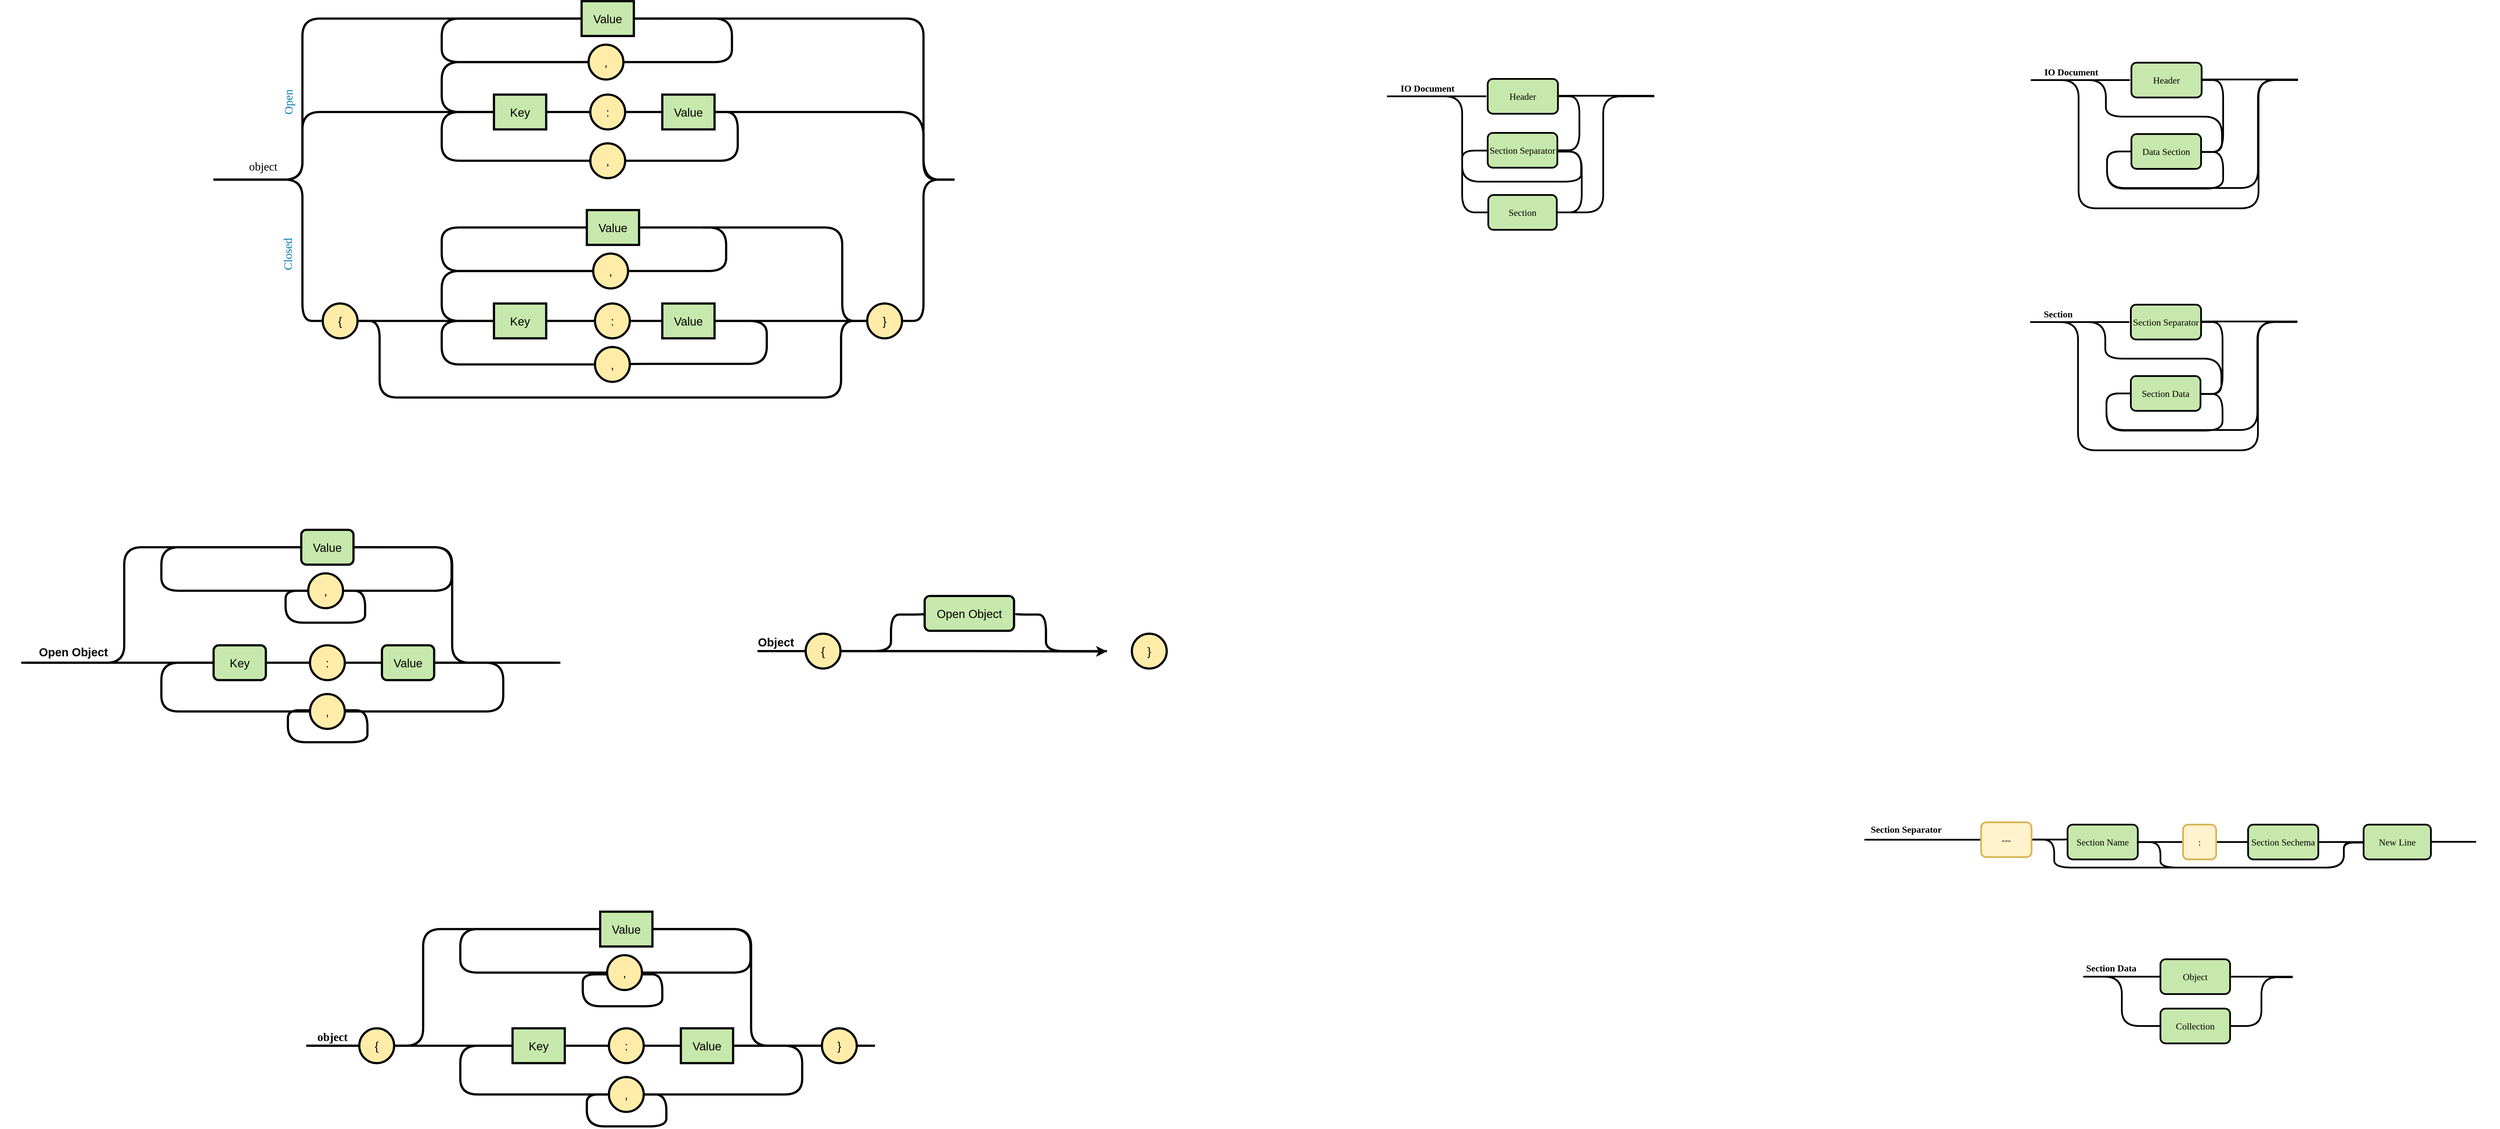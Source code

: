 <mxfile version="24.2.5" type="device">
  <diagram name="Object" id="ARKCuN-bJ26smVGkrMyZ">
    <mxGraphModel dx="1434" dy="-716" grid="0" gridSize="10" guides="1" tooltips="1" connect="1" arrows="1" fold="1" page="0" pageScale="1" pageWidth="1100" pageHeight="850" math="0" shadow="0">
      <root>
        <mxCell id="0" />
        <mxCell id="1" parent="0" />
        <mxCell id="_f4fuNwBUE6-upE0QbV--2" value=":" style="html=1;overflow=block;blockSpacing=1;whiteSpace=wrap;ellipse;fontSize=20;fontColor=default;spacing=3.8;strokeOpacity=100;fillOpacity=100;fillColor=#ffeca9;strokeWidth=3.8;lucidId=~.tMpWqE.7GF;" parent="1" vertex="1">
          <mxGeometry x="1076" y="2066" width="60" height="60" as="geometry" />
        </mxCell>
        <mxCell id="_f4fuNwBUE6-upE0QbV--3" value="" style="html=1;jettySize=18;whiteSpace=wrap;fontSize=13;strokeOpacity=100;strokeWidth=3.8;rounded=1;arcSize=60;edgeStyle=orthogonalEdgeStyle;startArrow=none;endArrow=none;exitX=1.021;exitY=0.5;exitPerimeter=0;entryX=0;entryY=0.5;lucidId=~.tMrgyV5jGR;entryDx=0;entryDy=0;" parent="1" source="_f4fuNwBUE6-upE0QbV--15" target="_f4fuNwBUE6-upE0QbV--2" edge="1">
          <mxGeometry width="100" height="100" relative="1" as="geometry">
            <Array as="points" />
            <mxPoint x="973.14" y="2096" as="targetPoint" />
          </mxGeometry>
        </mxCell>
        <mxCell id="_f4fuNwBUE6-upE0QbV--5" value="" style="html=1;jettySize=18;whiteSpace=wrap;fontSize=13;strokeOpacity=100;strokeWidth=3.8;rounded=1;arcSize=60;edgeStyle=orthogonalEdgeStyle;startArrow=none;endArrow=none;exitX=1.031;exitY=0.5;exitPerimeter=0;entryX=0;entryY=0.5;lucidId=~.tMIspUoFgC;entryDx=0;entryDy=0;" parent="1" source="_f4fuNwBUE6-upE0QbV--2" target="_f4fuNwBUE6-upE0QbV--14" edge="1">
          <mxGeometry width="100" height="100" relative="1" as="geometry">
            <Array as="points" />
            <mxPoint x="1165.14" y="2096" as="targetPoint" />
          </mxGeometry>
        </mxCell>
        <mxCell id="_f4fuNwBUE6-upE0QbV--8" value="," style="html=1;overflow=block;blockSpacing=1;whiteSpace=wrap;ellipse;fontSize=20;fontColor=default;spacing=3.8;strokeOpacity=100;fillOpacity=100;fillColor=#ffeca9;strokeWidth=3.8;lucidId=~.tM6VV89R2c;" parent="1" vertex="1">
          <mxGeometry x="1076" y="2150" width="60" height="60" as="geometry" />
        </mxCell>
        <mxCell id="_f4fuNwBUE6-upE0QbV--9" value="" style="html=1;jettySize=18;whiteSpace=wrap;fontSize=13;strokeOpacity=100;strokeWidth=3.8;rounded=1;arcSize=60;edgeStyle=orthogonalEdgeStyle;startArrow=none;endArrow=none;entryX=1.031;entryY=0.5;entryPerimeter=0;lucidId=~.tMXez0awr2;exitX=1;exitY=0.5;exitDx=0;exitDy=0;" parent="1" source="_f4fuNwBUE6-upE0QbV--14" target="_f4fuNwBUE6-upE0QbV--8" edge="1">
          <mxGeometry width="100" height="100" relative="1" as="geometry">
            <Array as="points">
              <mxPoint x="1330" y="2096" />
              <mxPoint x="1330" y="2180" />
            </Array>
            <mxPoint x="1440" y="2096" as="sourcePoint" />
          </mxGeometry>
        </mxCell>
        <mxCell id="_f4fuNwBUE6-upE0QbV--10" value="," style="html=1;overflow=block;blockSpacing=1;whiteSpace=wrap;ellipse;fontSize=20;fontColor=default;spacing=3.8;strokeOpacity=100;fillOpacity=100;fillColor=#ffeca9;strokeWidth=3.8;lucidId=~.tMDAFviJyq;" parent="1" vertex="1">
          <mxGeometry x="1073" y="1980" width="60" height="60" as="geometry" />
        </mxCell>
        <mxCell id="_f4fuNwBUE6-upE0QbV--11" value="" style="html=1;jettySize=18;whiteSpace=wrap;fontSize=13;strokeOpacity=100;strokeWidth=3.8;rounded=1;arcSize=60;edgeStyle=orthogonalEdgeStyle;startArrow=none;endArrow=none;exitX=1.021;exitY=0.5;exitPerimeter=0;entryX=1.031;entryY=0.5;entryPerimeter=0;lucidId=~.tM7FWVhYBI;" parent="1" source="_f4fuNwBUE6-upE0QbV--16" target="_f4fuNwBUE6-upE0QbV--10" edge="1">
          <mxGeometry width="100" height="100" relative="1" as="geometry">
            <Array as="points">
              <mxPoint x="1320" y="1935" />
              <mxPoint x="1320" y="2010" />
            </Array>
          </mxGeometry>
        </mxCell>
        <mxCell id="_f4fuNwBUE6-upE0QbV--12" value="" style="html=1;jettySize=18;whiteSpace=wrap;fontSize=13;strokeOpacity=100;strokeWidth=3.8;rounded=1;arcSize=60;edgeStyle=orthogonalEdgeStyle;startArrow=none;endArrow=none;exitX=1.021;exitY=0.5;exitPerimeter=0;entryX=0;entryY=0.5;entryPerimeter=0;lucidId=~.tM86gG2Mg4;" parent="1" source="_f4fuNwBUE6-upE0QbV--16" target="_f4fuNwBUE6-upE0QbV--22" edge="1">
          <mxGeometry width="100" height="100" relative="1" as="geometry">
            <Array as="points">
              <mxPoint x="1650" y="1935" />
              <mxPoint x="1650" y="2213" />
            </Array>
          </mxGeometry>
        </mxCell>
        <mxCell id="_f4fuNwBUE6-upE0QbV--13" value="" style="html=1;jettySize=18;whiteSpace=wrap;fontSize=13;strokeOpacity=100;strokeWidth=3.8;rounded=1;arcSize=84;edgeStyle=orthogonalEdgeStyle;startArrow=none;endArrow=none;entryX=0.188;entryY=0.5;entryPerimeter=0;lucidId=~.tMgJmT4G4G;" parent="1" source="_f4fuNwBUE6-upE0QbV--14" target="_f4fuNwBUE6-upE0QbV--22" edge="1">
          <mxGeometry width="100" height="100" relative="1" as="geometry">
            <Array as="points">
              <mxPoint x="1650" y="2096" />
              <mxPoint x="1650" y="2212" />
            </Array>
            <mxPoint x="1441.86" y="2096" as="sourcePoint" />
          </mxGeometry>
        </mxCell>
        <mxCell id="_f4fuNwBUE6-upE0QbV--14" value="Value" style="html=1;overflow=block;blockSpacing=1;whiteSpace=wrap;fontSize=20;fontColor=default;spacing=3.8;strokeOpacity=100;fillOpacity=100;fillColor=#c7e8ac;strokeWidth=3.8;lucidId=~.tM9kTKnNlA;" parent="1" vertex="1">
          <mxGeometry x="1200" y="2066" width="90" height="60" as="geometry" />
        </mxCell>
        <mxCell id="_f4fuNwBUE6-upE0QbV--15" value="Key" style="html=1;overflow=block;blockSpacing=1;whiteSpace=wrap;fontSize=20;fontColor=default;spacing=3.8;strokeOpacity=100;fillOpacity=100;fillColor=#c7e8ac;strokeWidth=3.8;lucidId=~.tMATySDNcR;" parent="1" vertex="1">
          <mxGeometry x="910" y="2066" width="90" height="60" as="geometry" />
        </mxCell>
        <mxCell id="_f4fuNwBUE6-upE0QbV--16" value="Value" style="html=1;overflow=block;blockSpacing=1;whiteSpace=wrap;fontSize=20;fontColor=default;spacing=3.8;strokeOpacity=100;fillOpacity=100;fillColor=#c7e8ac;strokeWidth=3.8;lucidId=~.tM_RMryY_O;" parent="1" vertex="1">
          <mxGeometry x="1061" y="1905" width="90" height="60" as="geometry" />
        </mxCell>
        <mxCell id="_f4fuNwBUE6-upE0QbV--21" value="" style="html=1;jettySize=18;whiteSpace=wrap;fontSize=13;strokeOpacity=100;strokeWidth=3.8;rounded=1;arcSize=60;edgeStyle=orthogonalEdgeStyle;startArrow=none;endArrow=none;exitX=0.813;exitY=0.5;exitPerimeter=0;entryX=-0.021;entryY=0.5;entryPerimeter=0;lucidId=~.tMxG1s-68b;" parent="1" source="_f4fuNwBUE6-upE0QbV--23" target="_f4fuNwBUE6-upE0QbV--16" edge="1">
          <mxGeometry width="100" height="100" relative="1" as="geometry">
            <Array as="points">
              <mxPoint x="580" y="2212" />
              <mxPoint x="580" y="1935" />
            </Array>
          </mxGeometry>
        </mxCell>
        <mxCell id="_f4fuNwBUE6-upE0QbV--22" value="" style="html=1;overflow=block;blockSpacing=1;whiteSpace=wrap;shape=image;fontSize=13;spacing=0;strokeColor=none;strokeOpacity=100;strokeWidth=0;image=https://images.lucidchart.com/images/c690ffe0-e577-46db-a130-399a404985b0/content;imageAspect=0;lucidId=~.tM5M.NH-5m;" parent="1" vertex="1">
          <mxGeometry x="1695" y="2190" width="45" height="45" as="geometry" />
        </mxCell>
        <mxCell id="_f4fuNwBUE6-upE0QbV--69" style="html=1;jettySize=18;whiteSpace=wrap;fontSize=13;strokeOpacity=100;strokeWidth=3.8;rounded=1;arcSize=60;edgeStyle=orthogonalEdgeStyle;startArrow=none;endArrow=none;lucidId=~.tMXez0awr2;entryX=0;entryY=0.5;entryDx=0;entryDy=0;" parent="1" source="_f4fuNwBUE6-upE0QbV--23" target="_f4fuNwBUE6-upE0QbV--15" edge="1">
          <mxGeometry relative="1" as="geometry">
            <Array as="points">
              <mxPoint x="580" y="2212" />
              <mxPoint x="580" y="2096" />
            </Array>
          </mxGeometry>
        </mxCell>
        <mxCell id="_f4fuNwBUE6-upE0QbV--23" value="" style="html=1;overflow=block;blockSpacing=1;whiteSpace=wrap;shape=image;fontSize=13;spacing=0;strokeColor=none;strokeOpacity=100;strokeWidth=0;image=https://images.lucidchart.com/images/c690ffe0-e577-46db-a130-399a404985b0/content;imageAspect=0;lucidId=~.tMJDgf0FO~;" parent="1" vertex="1">
          <mxGeometry x="390" y="2190" width="45" height="45" as="geometry" />
        </mxCell>
        <mxCell id="_f4fuNwBUE6-upE0QbV--24" value="" style="html=1;overflow=block;blockSpacing=1;whiteSpace=wrap;fontSize=13;align=right;spacing=3.8;verticalAlign=top;strokeOpacity=0;fillOpacity=0;fillColor=#ffffff;strokeWidth=3.8;lucidId=~.tMQWqPwYYz;" parent="1" vertex="1">
          <mxGeometry x="550" y="2030" width="30" height="80" as="geometry" />
        </mxCell>
        <mxCell id="_f4fuNwBUE6-upE0QbV--25" value="" style="html=1;jettySize=18;whiteSpace=wrap;fontSize=13;strokeOpacity=100;strokeWidth=3.8;rounded=1;arcSize=60;edgeStyle=orthogonalEdgeStyle;startArrow=none;endArrow=none;exitX=1.021;exitY=0.5;exitPerimeter=0;lucidId=~.tMZOlFB3tq;" parent="1" source="_f4fuNwBUE6-upE0QbV--16" edge="1">
          <mxGeometry width="100" height="100" relative="1" as="geometry">
            <Array as="points" />
            <mxPoint x="1196" y="1935" as="targetPoint" />
          </mxGeometry>
        </mxCell>
        <mxCell id="_f4fuNwBUE6-upE0QbV--27" value=":" style="html=1;overflow=block;blockSpacing=1;whiteSpace=wrap;ellipse;fontSize=20;fontColor=default;spacing=3.8;strokeOpacity=100;fillOpacity=100;fillColor=#ffeca9;strokeWidth=3.8;lucidId=t~tMEjivBE4k;" parent="1" vertex="1">
          <mxGeometry x="1084" y="2426" width="60" height="60" as="geometry" />
        </mxCell>
        <mxCell id="_f4fuNwBUE6-upE0QbV--29" value="" style="html=1;jettySize=18;whiteSpace=wrap;fontSize=13;strokeOpacity=100;strokeWidth=3.8;rounded=1;arcSize=60;edgeStyle=orthogonalEdgeStyle;startArrow=none;endArrow=none;exitX=1.021;exitY=0.5;exitPerimeter=0;lucidId=t~tMZwiH4.Hj;entryX=0;entryY=0.5;entryDx=0;entryDy=0;" parent="1" source="_f4fuNwBUE6-upE0QbV--43" target="_f4fuNwBUE6-upE0QbV--27" edge="1">
          <mxGeometry width="100" height="100" relative="1" as="geometry">
            <Array as="points" />
            <mxPoint x="981" y="2456" as="targetPoint" />
          </mxGeometry>
        </mxCell>
        <mxCell id="_f4fuNwBUE6-upE0QbV--31" value="" style="html=1;jettySize=18;whiteSpace=wrap;fontSize=13;strokeOpacity=100;strokeWidth=3.8;rounded=1;arcSize=60;edgeStyle=orthogonalEdgeStyle;startArrow=none;endArrow=none;exitX=1.031;exitY=0.5;exitPerimeter=0;entryX=0;entryY=0.5;lucidId=t~tM~u4uyQLa;entryDx=0;entryDy=0;" parent="1" source="_f4fuNwBUE6-upE0QbV--27" target="_f4fuNwBUE6-upE0QbV--42" edge="1">
          <mxGeometry width="100" height="100" relative="1" as="geometry">
            <Array as="points" />
            <mxPoint x="1173.14" y="2456" as="targetPoint" />
          </mxGeometry>
        </mxCell>
        <mxCell id="_f4fuNwBUE6-upE0QbV--34" value="," style="html=1;overflow=block;blockSpacing=1;whiteSpace=wrap;ellipse;fontSize=20;fontColor=default;spacing=3.8;strokeOpacity=100;fillOpacity=100;fillColor=#ffeca9;strokeWidth=3.8;lucidId=t~tMsdLlej17;" parent="1" vertex="1">
          <mxGeometry x="1084" y="2501" width="60" height="60" as="geometry" />
        </mxCell>
        <mxCell id="_f4fuNwBUE6-upE0QbV--36" value="" style="html=1;jettySize=18;whiteSpace=wrap;fontSize=13;strokeOpacity=100;strokeWidth=3.8;rounded=1;arcSize=60;edgeStyle=orthogonalEdgeStyle;startArrow=none;endArrow=none;exitX=-0.031;exitY=0.5;exitPerimeter=0;entryX=0;entryY=0.5;lucidId=t~tMXZe4Mbsm;entryDx=0;entryDy=0;" parent="1" source="_f4fuNwBUE6-upE0QbV--34" target="_f4fuNwBUE6-upE0QbV--43" edge="1">
          <mxGeometry width="100" height="100" relative="1" as="geometry">
            <Array as="points">
              <mxPoint x="820" y="2531" />
              <mxPoint x="820" y="2456" />
            </Array>
            <mxPoint x="773.14" y="2456" as="targetPoint" />
          </mxGeometry>
        </mxCell>
        <mxCell id="_f4fuNwBUE6-upE0QbV--37" value="," style="html=1;overflow=block;blockSpacing=1;whiteSpace=wrap;ellipse;fontSize=20;fontColor=default;spacing=3.8;strokeOpacity=100;fillOpacity=100;fillColor=#ffeca9;strokeWidth=3.8;lucidId=t~tM6jy4L.R7;" parent="1" vertex="1">
          <mxGeometry x="1081" y="2340" width="60" height="60" as="geometry" />
        </mxCell>
        <mxCell id="_f4fuNwBUE6-upE0QbV--38" value="" style="html=1;jettySize=18;whiteSpace=wrap;fontSize=13;strokeOpacity=100;strokeWidth=3.8;rounded=1;arcSize=60;edgeStyle=orthogonalEdgeStyle;startArrow=none;endArrow=none;exitX=1;exitY=0.5;entryX=1.031;entryY=0.5;entryPerimeter=0;lucidId=t~tMG~alUbKt;exitDx=0;exitDy=0;" parent="1" source="_f4fuNwBUE6-upE0QbV--44" target="_f4fuNwBUE6-upE0QbV--37" edge="1">
          <mxGeometry width="100" height="100" relative="1" as="geometry">
            <Array as="points">
              <mxPoint x="1310" y="2295" />
              <mxPoint x="1310" y="2370" />
            </Array>
            <mxPoint x="1268.86" y="2295" as="sourcePoint" />
          </mxGeometry>
        </mxCell>
        <mxCell id="_f4fuNwBUE6-upE0QbV--39" value="" style="html=1;jettySize=18;whiteSpace=wrap;fontSize=13;strokeOpacity=100;strokeWidth=3.8;rounded=1;arcSize=60;edgeStyle=orthogonalEdgeStyle;startArrow=none;endArrow=none;exitX=-0.031;exitY=0.5;exitPerimeter=0;entryX=0;entryY=0.5;lucidId=t~tMc1Mgbz2u;entryDx=0;entryDy=0;" parent="1" source="_f4fuNwBUE6-upE0QbV--37" target="_f4fuNwBUE6-upE0QbV--44" edge="1">
          <mxGeometry width="100" height="100" relative="1" as="geometry">
            <Array as="points">
              <mxPoint x="820" y="2370" />
              <mxPoint x="820" y="2295" />
            </Array>
            <mxPoint x="962.14" y="2295" as="targetPoint" />
          </mxGeometry>
        </mxCell>
        <mxCell id="_f4fuNwBUE6-upE0QbV--40" value="" style="html=1;jettySize=18;whiteSpace=wrap;fontSize=13;strokeOpacity=100;strokeWidth=3.8;rounded=1;arcSize=60;edgeStyle=orthogonalEdgeStyle;startArrow=none;endArrow=none;exitX=1.031;exitY=0.5;exitPerimeter=0;entryX=-0.031;entryY=0.5;entryPerimeter=0;lucidId=t~tMpF_9RFtC;" parent="1" target="_f4fuNwBUE6-upE0QbV--57" edge="1">
          <mxGeometry width="100" height="100" relative="1" as="geometry">
            <Array as="points">
              <mxPoint x="1510" y="2295" />
              <mxPoint x="1510" y="2456" />
            </Array>
            <mxPoint x="1268.86" y="2295" as="sourcePoint" />
          </mxGeometry>
        </mxCell>
        <mxCell id="_f4fuNwBUE6-upE0QbV--41" value="" style="html=1;jettySize=18;whiteSpace=wrap;fontSize=13;strokeOpacity=100;strokeWidth=3.8;rounded=1;arcSize=84;edgeStyle=orthogonalEdgeStyle;startArrow=none;endArrow=none;entryX=-0.031;entryY=0.5;entryPerimeter=0;lucidId=t~tMOgFuUpit;" parent="1" source="_f4fuNwBUE6-upE0QbV--42" target="_f4fuNwBUE6-upE0QbV--57" edge="1">
          <mxGeometry width="100" height="100" relative="1" as="geometry">
            <Array as="points" />
            <mxPoint x="1449.86" y="2456" as="sourcePoint" />
          </mxGeometry>
        </mxCell>
        <mxCell id="_f4fuNwBUE6-upE0QbV--42" value="Value" style="html=1;overflow=block;blockSpacing=1;whiteSpace=wrap;fontSize=20;fontColor=default;spacing=3.8;strokeOpacity=100;fillOpacity=100;fillColor=#c7e8ac;strokeWidth=3.8;lucidId=t~tMsE-9kuRL;" parent="1" vertex="1">
          <mxGeometry x="1200" y="2426" width="90" height="60" as="geometry" />
        </mxCell>
        <mxCell id="_f4fuNwBUE6-upE0QbV--43" value="Key" style="html=1;overflow=block;blockSpacing=1;whiteSpace=wrap;fontSize=20;fontColor=default;spacing=3.8;strokeOpacity=100;fillOpacity=100;fillColor=#c7e8ac;strokeWidth=3.8;lucidId=t~tMxn2.CMLu;" parent="1" vertex="1">
          <mxGeometry x="910" y="2426" width="90" height="60" as="geometry" />
        </mxCell>
        <mxCell id="_f4fuNwBUE6-upE0QbV--44" value="Value" style="html=1;overflow=block;blockSpacing=1;whiteSpace=wrap;fontSize=20;fontColor=default;spacing=3.8;strokeOpacity=100;fillOpacity=100;fillColor=#c7e8ac;strokeWidth=3.8;lucidId=t~tMngaX4Lck;" parent="1" vertex="1">
          <mxGeometry x="1070" y="2265" width="90" height="60" as="geometry" />
        </mxCell>
        <mxCell id="_f4fuNwBUE6-upE0QbV--51" value="" style="html=1;jettySize=18;whiteSpace=wrap;fontSize=13;strokeOpacity=100;strokeWidth=3.8;rounded=1;arcSize=60;edgeStyle=orthogonalEdgeStyle;startArrow=none;endArrow=none;exitX=-0.031;exitY=0.5;exitPerimeter=0;entryX=0;entryY=0.5;lucidId=t~tMV6yaYWqq;entryDx=0;entryDy=0;" parent="1" source="_f4fuNwBUE6-upE0QbV--37" target="_f4fuNwBUE6-upE0QbV--43" edge="1">
          <mxGeometry width="100" height="100" relative="1" as="geometry">
            <Array as="points">
              <mxPoint x="820" y="2370" />
              <mxPoint x="820" y="2456" />
            </Array>
            <mxPoint x="773.14" y="2456" as="targetPoint" />
          </mxGeometry>
        </mxCell>
        <mxCell id="_f4fuNwBUE6-upE0QbV--55" value="" style="html=1;jettySize=18;whiteSpace=wrap;fontSize=13;strokeOpacity=100;strokeWidth=3.8;rounded=1;arcSize=60;edgeStyle=orthogonalEdgeStyle;startArrow=none;endArrow=none;exitX=0.813;exitY=0.5;exitPerimeter=0;entryX=-0.031;entryY=0.5;entryPerimeter=0;lucidId=t~tMZJfN0c6L;" parent="1" source="_f4fuNwBUE6-upE0QbV--23" target="_f4fuNwBUE6-upE0QbV--56" edge="1">
          <mxGeometry width="100" height="100" relative="1" as="geometry">
            <Array as="points">
              <mxPoint x="580" y="2212" />
              <mxPoint x="580" y="2456" />
            </Array>
          </mxGeometry>
        </mxCell>
        <mxCell id="_f4fuNwBUE6-upE0QbV--56" value="{" style="html=1;overflow=block;blockSpacing=1;whiteSpace=wrap;ellipse;fontSize=20;fontColor=default;spacing=3.8;strokeOpacity=100;fillOpacity=100;fillColor=#ffeca9;strokeWidth=3.8;lucidId=pbuMk-r_Q8J8;" parent="1" vertex="1">
          <mxGeometry x="615" y="2426" width="60" height="60" as="geometry" />
        </mxCell>
        <mxCell id="_f4fuNwBUE6-upE0QbV--57" value="}" style="html=1;overflow=block;blockSpacing=1;whiteSpace=wrap;ellipse;fontSize=20;fontColor=default;spacing=3.8;strokeOpacity=100;fillOpacity=100;fillColor=#ffeca9;strokeWidth=3.8;lucidId=FbuMMgUrrMQn;" parent="1" vertex="1">
          <mxGeometry x="1553" y="2426" width="60" height="60" as="geometry" />
        </mxCell>
        <mxCell id="_f4fuNwBUE6-upE0QbV--58" value="" style="html=1;jettySize=18;whiteSpace=wrap;fontSize=13;strokeOpacity=100;strokeWidth=3.8;rounded=1;arcSize=60;edgeStyle=orthogonalEdgeStyle;startArrow=none;endArrow=none;exitX=1.031;exitY=0.5;exitPerimeter=0;lucidId=gcuMHWtf07ys;entryX=0;entryY=0.5;entryDx=0;entryDy=0;" parent="1" source="_f4fuNwBUE6-upE0QbV--56" target="_f4fuNwBUE6-upE0QbV--43" edge="1">
          <mxGeometry width="100" height="100" relative="1" as="geometry">
            <Array as="points" />
            <mxPoint x="780" y="2456" as="targetPoint" />
          </mxGeometry>
        </mxCell>
        <mxCell id="_f4fuNwBUE6-upE0QbV--59" value="" style="html=1;jettySize=18;whiteSpace=wrap;fontSize=13;strokeOpacity=100;strokeWidth=3.8;rounded=1;arcSize=60;edgeStyle=orthogonalEdgeStyle;startArrow=none;endArrow=none;exitX=1.031;exitY=0.5;exitPerimeter=0;entryX=-0.031;entryY=0.5;entryPerimeter=0;lucidId=XcuMOZnOnZ.W;" parent="1" source="_f4fuNwBUE6-upE0QbV--56" target="_f4fuNwBUE6-upE0QbV--57" edge="1">
          <mxGeometry width="100" height="100" relative="1" as="geometry">
            <Array as="points">
              <mxPoint x="713" y="2456" />
              <mxPoint x="713" y="2588" />
              <mxPoint x="1508" y="2588" />
              <mxPoint x="1508" y="2456" />
            </Array>
          </mxGeometry>
        </mxCell>
        <mxCell id="_f4fuNwBUE6-upE0QbV--60" value="" style="html=1;jettySize=18;whiteSpace=wrap;fontSize=13;strokeOpacity=100;strokeWidth=3.8;rounded=1;arcSize=60;edgeStyle=orthogonalEdgeStyle;startArrow=none;endArrow=none;exitX=1.031;exitY=0.5;exitPerimeter=0;entryX=0.188;entryY=0.5;entryPerimeter=0;lucidId=6duMOJ8Yvghv;" parent="1" source="_f4fuNwBUE6-upE0QbV--57" target="_f4fuNwBUE6-upE0QbV--22" edge="1">
          <mxGeometry width="100" height="100" relative="1" as="geometry">
            <Array as="points">
              <mxPoint x="1650" y="2456" />
              <mxPoint x="1650" y="2212" />
            </Array>
          </mxGeometry>
        </mxCell>
        <mxCell id="_f4fuNwBUE6-upE0QbV--61" value="object" style="html=1;overflow=block;blockSpacing=1;whiteSpace=wrap;fontSize=20;fontFamily=CPMono_v07 Bold;fontColor=default;align=right;spacing=3.8;verticalAlign=top;strokeOpacity=0;fillOpacity=0;fillColor=#ffffff;strokeWidth=3.8;lucidId=teuMFIX.KSBV;" parent="1" vertex="1">
          <mxGeometry x="450" y="2175" width="90" height="26" as="geometry" />
        </mxCell>
        <mxCell id="_f4fuNwBUE6-upE0QbV--62" value="Closed" style="html=1;overflow=block;blockSpacing=1;whiteSpace=wrap;fontSize=20;fontFamily=Carlito;fontColor=#0c7cba;align=right;spacing=3.8;verticalAlign=top;strokeOpacity=0;fillOpacity=0;rotation=-90;fillColor=#ffffff;strokeWidth=3.8;lucidId=afuMe6hrIxP3;" parent="1" vertex="1">
          <mxGeometry x="508" y="2342" width="90" height="26" as="geometry" />
        </mxCell>
        <mxCell id="_f4fuNwBUE6-upE0QbV--63" value="Open" style="html=1;overflow=block;blockSpacing=1;whiteSpace=wrap;fontSize=20;fontFamily=Carlito;fontColor=#0c7cba;align=right;spacing=3.8;verticalAlign=top;strokeOpacity=0;fillOpacity=0;rotation=-90;fillColor=#ffffff;strokeWidth=3.8;lucidId=qfuMbhKD1sV9;" parent="1" vertex="1">
          <mxGeometry x="526" y="2069" width="55" height="26" as="geometry" />
        </mxCell>
        <mxCell id="_f4fuNwBUE6-upE0QbV--65" value="" style="html=1;jettySize=18;whiteSpace=wrap;fontSize=13;strokeOpacity=100;strokeWidth=3.8;rounded=1;arcSize=60;edgeStyle=orthogonalEdgeStyle;startArrow=none;endArrow=none;entryX=0;entryY=0.5;lucidId=~.tM7FWVhYBI;entryDx=0;entryDy=0;" parent="1" source="_f4fuNwBUE6-upE0QbV--10" target="_f4fuNwBUE6-upE0QbV--15" edge="1">
          <mxGeometry width="100" height="100" relative="1" as="geometry">
            <Array as="points">
              <mxPoint x="820" y="2010" />
              <mxPoint x="820" y="2096" />
            </Array>
            <mxPoint x="1162.89" y="1945" as="sourcePoint" />
            <mxPoint x="1144.86" y="2020" as="targetPoint" />
          </mxGeometry>
        </mxCell>
        <mxCell id="_f4fuNwBUE6-upE0QbV--67" value="" style="html=1;jettySize=18;whiteSpace=wrap;fontSize=13;strokeOpacity=100;strokeWidth=3.8;rounded=1;arcSize=60;edgeStyle=orthogonalEdgeStyle;startArrow=none;endArrow=none;lucidId=~.tMXez0awr2;entryX=0;entryY=0.5;entryDx=0;entryDy=0;exitX=0;exitY=0.5;exitDx=0;exitDy=0;" parent="1" source="_f4fuNwBUE6-upE0QbV--15" target="_f4fuNwBUE6-upE0QbV--8" edge="1">
          <mxGeometry width="100" height="100" relative="1" as="geometry">
            <Array as="points">
              <mxPoint x="820" y="2096" />
              <mxPoint x="820" y="2180" />
            </Array>
            <mxPoint x="1300" y="2106" as="sourcePoint" />
            <mxPoint x="1148" y="2181" as="targetPoint" />
          </mxGeometry>
        </mxCell>
        <mxCell id="_f4fuNwBUE6-upE0QbV--73" value="" style="html=1;jettySize=18;whiteSpace=wrap;fontSize=13;strokeOpacity=100;strokeWidth=3.8;rounded=1;arcSize=60;edgeStyle=orthogonalEdgeStyle;startArrow=none;endArrow=none;exitX=0;exitY=0.5;entryX=0;entryY=0.5;lucidId=~.tM7FWVhYBI;exitDx=0;exitDy=0;entryDx=0;entryDy=0;" parent="1" source="_f4fuNwBUE6-upE0QbV--16" target="_f4fuNwBUE6-upE0QbV--10" edge="1">
          <mxGeometry width="100" height="100" relative="1" as="geometry">
            <Array as="points">
              <mxPoint x="820" y="1935" />
              <mxPoint x="820" y="2010" />
            </Array>
            <mxPoint x="1162.89" y="1945" as="sourcePoint" />
            <mxPoint x="1144.86" y="2020" as="targetPoint" />
          </mxGeometry>
        </mxCell>
        <mxCell id="_f4fuNwBUE6-upE0QbV--74" value="" style="html=1;jettySize=18;whiteSpace=wrap;fontSize=13;strokeOpacity=100;strokeWidth=3.8;rounded=1;arcSize=60;edgeStyle=orthogonalEdgeStyle;startArrow=none;endArrow=none;exitX=1;exitY=0.5;entryX=1;entryY=0.5;lucidId=t~tMXZe4Mbsm;entryDx=0;entryDy=0;exitDx=0;exitDy=0;" parent="1" source="_f4fuNwBUE6-upE0QbV--34" target="_f4fuNwBUE6-upE0QbV--42" edge="1">
          <mxGeometry width="100" height="100" relative="1" as="geometry">
            <Array as="points">
              <mxPoint x="1144" y="2530" />
              <mxPoint x="1380" y="2530" />
              <mxPoint x="1380" y="2456" />
            </Array>
            <mxPoint x="1092.14" y="2541" as="sourcePoint" />
            <mxPoint x="920.0" y="2466" as="targetPoint" />
          </mxGeometry>
        </mxCell>
        <mxCell id="_f4fuNwBUE6-upE0QbV--75" value=":" style="html=1;overflow=block;blockSpacing=1;whiteSpace=wrap;ellipse;fontSize=20;fontColor=default;spacing=3.8;strokeOpacity=100;fillOpacity=100;fillColor=#ffeca9;strokeWidth=3.8;lucidId=~.tMpWqE.7GF;" parent="1" vertex="1">
          <mxGeometry x="593" y="3015" width="60" height="60" as="geometry" />
        </mxCell>
        <mxCell id="_f4fuNwBUE6-upE0QbV--76" value="" style="html=1;jettySize=18;whiteSpace=wrap;fontSize=13;strokeOpacity=100;strokeWidth=3.8;rounded=1;arcSize=60;edgeStyle=orthogonalEdgeStyle;startArrow=none;endArrow=none;exitX=1.021;exitY=0.5;exitPerimeter=0;entryX=0;entryY=0.5;lucidId=~.tMrgyV5jGR;entryDx=0;entryDy=0;" parent="1" source="_f4fuNwBUE6-upE0QbV--85" target="_f4fuNwBUE6-upE0QbV--75" edge="1">
          <mxGeometry width="100" height="100" relative="1" as="geometry">
            <Array as="points" />
            <mxPoint x="490.14" y="3045" as="targetPoint" />
          </mxGeometry>
        </mxCell>
        <mxCell id="_f4fuNwBUE6-upE0QbV--77" value="" style="html=1;jettySize=18;whiteSpace=wrap;fontSize=13;strokeOpacity=100;strokeWidth=3.8;rounded=1;arcSize=60;edgeStyle=orthogonalEdgeStyle;startArrow=none;endArrow=none;exitX=1.031;exitY=0.5;exitPerimeter=0;entryX=0;entryY=0.5;lucidId=~.tMIspUoFgC;entryDx=0;entryDy=0;" parent="1" source="_f4fuNwBUE6-upE0QbV--75" target="_f4fuNwBUE6-upE0QbV--84" edge="1">
          <mxGeometry width="100" height="100" relative="1" as="geometry">
            <Array as="points" />
            <mxPoint x="682.14" y="3045" as="targetPoint" />
          </mxGeometry>
        </mxCell>
        <mxCell id="_f4fuNwBUE6-upE0QbV--78" value="," style="html=1;overflow=block;blockSpacing=1;whiteSpace=wrap;ellipse;fontSize=20;fontColor=default;spacing=3.8;strokeOpacity=100;fillOpacity=100;fillColor=#ffeca9;strokeWidth=3.8;lucidId=~.tM6VV89R2c;" parent="1" vertex="1">
          <mxGeometry x="593" y="3099" width="60" height="60" as="geometry" />
        </mxCell>
        <mxCell id="_f4fuNwBUE6-upE0QbV--79" value="" style="html=1;jettySize=18;whiteSpace=wrap;fontSize=13;strokeOpacity=100;strokeWidth=3.8;rounded=1;arcSize=60;edgeStyle=orthogonalEdgeStyle;startArrow=none;endArrow=none;entryX=1.031;entryY=0.5;entryPerimeter=0;lucidId=~.tMXez0awr2;exitX=1;exitY=0.5;exitDx=0;exitDy=0;" parent="1" source="_f4fuNwBUE6-upE0QbV--84" target="_f4fuNwBUE6-upE0QbV--78" edge="1">
          <mxGeometry width="100" height="100" relative="1" as="geometry">
            <Array as="points">
              <mxPoint x="926" y="3045" />
              <mxPoint x="926" y="3129" />
            </Array>
            <mxPoint x="957" y="3045" as="sourcePoint" />
          </mxGeometry>
        </mxCell>
        <mxCell id="_f4fuNwBUE6-upE0QbV--80" value="," style="html=1;overflow=block;blockSpacing=1;whiteSpace=wrap;ellipse;fontSize=20;fontColor=default;spacing=3.8;strokeOpacity=100;fillOpacity=100;fillColor=#ffeca9;strokeWidth=3.8;lucidId=~.tMDAFviJyq;" parent="1" vertex="1">
          <mxGeometry x="590" y="2891" width="60" height="60" as="geometry" />
        </mxCell>
        <mxCell id="_f4fuNwBUE6-upE0QbV--81" value="" style="html=1;jettySize=18;whiteSpace=wrap;fontSize=13;strokeOpacity=100;strokeWidth=3.8;rounded=1;arcSize=60;edgeStyle=orthogonalEdgeStyle;startArrow=none;endArrow=none;exitX=1.021;exitY=0.5;exitPerimeter=0;entryX=1.031;entryY=0.5;entryPerimeter=0;lucidId=~.tM7FWVhYBI;" parent="1" source="_f4fuNwBUE6-upE0QbV--86" target="_f4fuNwBUE6-upE0QbV--80" edge="1">
          <mxGeometry width="100" height="100" relative="1" as="geometry">
            <Array as="points">
              <mxPoint x="837" y="2846" />
              <mxPoint x="837" y="2921" />
            </Array>
          </mxGeometry>
        </mxCell>
        <mxCell id="_f4fuNwBUE6-upE0QbV--82" value="" style="html=1;jettySize=18;whiteSpace=wrap;fontSize=13;strokeOpacity=100;strokeWidth=3.8;rounded=1;arcSize=60;edgeStyle=orthogonalEdgeStyle;startArrow=none;endArrow=none;exitX=1.021;exitY=0.5;exitPerimeter=0;lucidId=~.tM86gG2Mg4;" parent="1" source="_f4fuNwBUE6-upE0QbV--86" target="_f4fuNwBUE6-upE0QbV--88" edge="1">
          <mxGeometry width="100" height="100" relative="1" as="geometry">
            <Array as="points">
              <mxPoint x="838" y="2846" />
              <mxPoint x="838" y="3045" />
            </Array>
          </mxGeometry>
        </mxCell>
        <mxCell id="_f4fuNwBUE6-upE0QbV--83" value="" style="html=1;jettySize=18;whiteSpace=wrap;fontSize=13;strokeOpacity=100;strokeWidth=3.8;rounded=1;arcSize=84;edgeStyle=orthogonalEdgeStyle;startArrow=none;endArrow=none;entryX=0.188;entryY=0.5;entryPerimeter=0;lucidId=~.tMgJmT4G4G;" parent="1" source="_f4fuNwBUE6-upE0QbV--84" target="_f4fuNwBUE6-upE0QbV--88" edge="1">
          <mxGeometry width="100" height="100" relative="1" as="geometry">
            <Array as="points">
              <mxPoint x="971" y="3045" />
              <mxPoint x="971" y="3045" />
            </Array>
            <mxPoint x="958.86" y="3045" as="sourcePoint" />
          </mxGeometry>
        </mxCell>
        <mxCell id="_f4fuNwBUE6-upE0QbV--84" value="Value" style="html=1;overflow=block;blockSpacing=1;whiteSpace=wrap;fontSize=20;fontColor=default;spacing=3.8;strokeOpacity=100;fillOpacity=100;fillColor=#c7e8ac;strokeWidth=3.8;lucidId=~.tM9kTKnNlA;rounded=1;" parent="1" vertex="1">
          <mxGeometry x="717" y="3015" width="90" height="60" as="geometry" />
        </mxCell>
        <mxCell id="_f4fuNwBUE6-upE0QbV--85" value="Key" style="html=1;overflow=block;blockSpacing=1;whiteSpace=wrap;fontSize=20;fontColor=default;spacing=3.8;strokeOpacity=100;fillOpacity=100;fillColor=#c7e8ac;strokeWidth=3.8;lucidId=~.tMATySDNcR;rounded=1;" parent="1" vertex="1">
          <mxGeometry x="427" y="3015" width="90" height="60" as="geometry" />
        </mxCell>
        <mxCell id="_f4fuNwBUE6-upE0QbV--86" value="Value" style="html=1;overflow=block;blockSpacing=1;whiteSpace=wrap;fontSize=20;fontColor=default;spacing=3.8;strokeOpacity=100;fillOpacity=100;fillColor=#c7e8ac;strokeWidth=3.8;lucidId=~.tM_RMryY_O;rounded=1;" parent="1" vertex="1">
          <mxGeometry x="578" y="2816" width="90" height="60" as="geometry" />
        </mxCell>
        <mxCell id="_f4fuNwBUE6-upE0QbV--87" value="" style="html=1;jettySize=18;whiteSpace=wrap;fontSize=13;strokeOpacity=100;strokeWidth=3.8;rounded=1;arcSize=60;edgeStyle=orthogonalEdgeStyle;startArrow=none;endArrow=none;exitX=0.813;exitY=0.5;exitPerimeter=0;entryX=-0.021;entryY=0.5;entryPerimeter=0;lucidId=~.tMxG1s-68b;" parent="1" source="_f4fuNwBUE6-upE0QbV--90" target="_f4fuNwBUE6-upE0QbV--86" edge="1">
          <mxGeometry width="100" height="100" relative="1" as="geometry">
            <Array as="points">
              <mxPoint x="273" y="3045" />
              <mxPoint x="273" y="2846" />
            </Array>
          </mxGeometry>
        </mxCell>
        <mxCell id="_f4fuNwBUE6-upE0QbV--88" value="" style="html=1;overflow=block;blockSpacing=1;whiteSpace=wrap;shape=image;fontSize=13;spacing=0;strokeColor=none;strokeOpacity=100;strokeWidth=0;image=https://images.lucidchart.com/images/c690ffe0-e577-46db-a130-399a404985b0/content;imageAspect=0;lucidId=~.tM5M.NH-5m;" parent="1" vertex="1">
          <mxGeometry x="1016" y="3022.5" width="45" height="45" as="geometry" />
        </mxCell>
        <mxCell id="_f4fuNwBUE6-upE0QbV--89" style="html=1;jettySize=18;whiteSpace=wrap;fontSize=13;strokeOpacity=100;strokeWidth=3.8;rounded=1;arcSize=60;edgeStyle=orthogonalEdgeStyle;startArrow=none;endArrow=none;lucidId=~.tMXez0awr2;entryX=0;entryY=0.5;entryDx=0;entryDy=0;exitX=1;exitY=0.5;exitDx=0;exitDy=0;" parent="1" source="_f4fuNwBUE6-upE0QbV--90" target="_f4fuNwBUE6-upE0QbV--85" edge="1">
          <mxGeometry relative="1" as="geometry">
            <Array as="points">
              <mxPoint x="225" y="3045" />
            </Array>
          </mxGeometry>
        </mxCell>
        <mxCell id="_f4fuNwBUE6-upE0QbV--90" value="" style="html=1;overflow=block;blockSpacing=1;whiteSpace=wrap;shape=image;fontSize=13;spacing=0;strokeColor=none;strokeOpacity=100;strokeWidth=0;image=https://images.lucidchart.com/images/c690ffe0-e577-46db-a130-399a404985b0/content;imageAspect=0;lucidId=~.tMJDgf0FO~;" parent="1" vertex="1">
          <mxGeometry x="59" y="3022.5" width="45" height="45" as="geometry" />
        </mxCell>
        <mxCell id="_f4fuNwBUE6-upE0QbV--92" value="" style="html=1;jettySize=18;whiteSpace=wrap;fontSize=13;strokeOpacity=100;strokeWidth=3.8;rounded=1;arcSize=60;edgeStyle=orthogonalEdgeStyle;startArrow=none;endArrow=none;exitX=1.021;exitY=0.5;exitPerimeter=0;lucidId=~.tMZOlFB3tq;" parent="1" source="_f4fuNwBUE6-upE0QbV--86" edge="1">
          <mxGeometry width="100" height="100" relative="1" as="geometry">
            <Array as="points" />
            <mxPoint x="713" y="2846" as="targetPoint" />
          </mxGeometry>
        </mxCell>
        <mxCell id="_f4fuNwBUE6-upE0QbV--113" value="Open Object" style="html=1;overflow=block;blockSpacing=1;whiteSpace=wrap;fontSize=20;fontFamily=Helvetica;fontColor=default;align=right;spacing=3.8;verticalAlign=top;strokeOpacity=0;fillOpacity=0;fillColor=#ffffff;strokeWidth=3.8;lucidId=teuMFIX.KSBV;fontStyle=1" parent="1" vertex="1">
          <mxGeometry x="93" y="3012" width="155" height="26" as="geometry" />
        </mxCell>
        <mxCell id="_f4fuNwBUE6-upE0QbV--117" value="" style="html=1;jettySize=18;whiteSpace=wrap;fontSize=13;strokeOpacity=100;strokeWidth=3.8;rounded=1;arcSize=60;edgeStyle=orthogonalEdgeStyle;startArrow=none;endArrow=none;lucidId=~.tMXez0awr2;entryX=0;entryY=0.5;entryDx=0;entryDy=0;exitX=0;exitY=0.5;exitDx=0;exitDy=0;" parent="1" source="_f4fuNwBUE6-upE0QbV--85" target="_f4fuNwBUE6-upE0QbV--78" edge="1">
          <mxGeometry width="100" height="100" relative="1" as="geometry">
            <Array as="points">
              <mxPoint x="337" y="3045" />
              <mxPoint x="337" y="3129" />
            </Array>
            <mxPoint x="817" y="3055" as="sourcePoint" />
            <mxPoint x="665" y="3130" as="targetPoint" />
          </mxGeometry>
        </mxCell>
        <mxCell id="_f4fuNwBUE6-upE0QbV--118" value="" style="html=1;jettySize=18;whiteSpace=wrap;fontSize=13;strokeOpacity=100;strokeWidth=3.8;rounded=1;arcSize=60;edgeStyle=orthogonalEdgeStyle;startArrow=none;endArrow=none;exitX=0;exitY=0.5;entryX=0;entryY=0.5;lucidId=~.tM7FWVhYBI;exitDx=0;exitDy=0;entryDx=0;entryDy=0;" parent="1" source="_f4fuNwBUE6-upE0QbV--86" target="_f4fuNwBUE6-upE0QbV--80" edge="1">
          <mxGeometry width="100" height="100" relative="1" as="geometry">
            <Array as="points">
              <mxPoint x="337" y="2846" />
              <mxPoint x="337" y="2921" />
            </Array>
            <mxPoint x="679.89" y="2856" as="sourcePoint" />
            <mxPoint x="661.86" y="2931" as="targetPoint" />
          </mxGeometry>
        </mxCell>
        <mxCell id="_f4fuNwBUE6-upE0QbV--121" value=":" style="html=1;overflow=block;blockSpacing=1;whiteSpace=wrap;ellipse;fontSize=20;fontColor=default;spacing=3.8;strokeOpacity=100;fillOpacity=100;fillColor=#ffeca9;strokeWidth=3.8;lucidId=~.tMpWqE.7GF;" parent="1" vertex="1">
          <mxGeometry x="1108" y="3675" width="60" height="60" as="geometry" />
        </mxCell>
        <mxCell id="_f4fuNwBUE6-upE0QbV--122" value="" style="html=1;jettySize=18;whiteSpace=wrap;fontSize=13;strokeOpacity=100;strokeWidth=3.8;rounded=1;arcSize=60;edgeStyle=orthogonalEdgeStyle;startArrow=none;endArrow=none;exitX=1.021;exitY=0.5;exitPerimeter=0;entryX=0;entryY=0.5;lucidId=~.tMrgyV5jGR;entryDx=0;entryDy=0;" parent="1" source="_f4fuNwBUE6-upE0QbV--131" target="_f4fuNwBUE6-upE0QbV--121" edge="1">
          <mxGeometry width="100" height="100" relative="1" as="geometry">
            <Array as="points" />
            <mxPoint x="1005.14" y="3705" as="targetPoint" />
          </mxGeometry>
        </mxCell>
        <mxCell id="_f4fuNwBUE6-upE0QbV--123" value="" style="html=1;jettySize=18;whiteSpace=wrap;fontSize=13;strokeOpacity=100;strokeWidth=3.8;rounded=1;arcSize=60;edgeStyle=orthogonalEdgeStyle;startArrow=none;endArrow=none;exitX=1.031;exitY=0.5;exitPerimeter=0;entryX=0;entryY=0.5;lucidId=~.tMIspUoFgC;entryDx=0;entryDy=0;" parent="1" source="_f4fuNwBUE6-upE0QbV--121" target="_f4fuNwBUE6-upE0QbV--130" edge="1">
          <mxGeometry width="100" height="100" relative="1" as="geometry">
            <Array as="points" />
            <mxPoint x="1197.14" y="3705" as="targetPoint" />
          </mxGeometry>
        </mxCell>
        <mxCell id="_f4fuNwBUE6-upE0QbV--124" value="," style="html=1;overflow=block;blockSpacing=1;whiteSpace=wrap;ellipse;fontSize=20;fontColor=default;spacing=3.8;strokeOpacity=100;fillOpacity=100;fillColor=#ffeca9;strokeWidth=3.8;lucidId=~.tM6VV89R2c;" parent="1" vertex="1">
          <mxGeometry x="1108" y="3759" width="60" height="60" as="geometry" />
        </mxCell>
        <mxCell id="_f4fuNwBUE6-upE0QbV--125" value="" style="html=1;jettySize=18;whiteSpace=wrap;fontSize=13;strokeOpacity=100;strokeWidth=3.8;rounded=1;arcSize=60;edgeStyle=orthogonalEdgeStyle;startArrow=none;endArrow=none;entryX=1.031;entryY=0.5;entryPerimeter=0;lucidId=~.tMXez0awr2;exitX=1;exitY=0.5;exitDx=0;exitDy=0;" parent="1" source="_f4fuNwBUE6-upE0QbV--130" target="_f4fuNwBUE6-upE0QbV--124" edge="1">
          <mxGeometry width="100" height="100" relative="1" as="geometry">
            <Array as="points">
              <mxPoint x="1441" y="3705" />
              <mxPoint x="1441" y="3789" />
            </Array>
            <mxPoint x="1472" y="3705" as="sourcePoint" />
          </mxGeometry>
        </mxCell>
        <mxCell id="_f4fuNwBUE6-upE0QbV--126" value="," style="html=1;overflow=block;blockSpacing=1;whiteSpace=wrap;ellipse;fontSize=20;fontColor=default;spacing=3.8;strokeOpacity=100;fillOpacity=100;fillColor=#ffeca9;strokeWidth=3.8;lucidId=~.tMDAFviJyq;" parent="1" vertex="1">
          <mxGeometry x="1105" y="3549" width="60" height="60" as="geometry" />
        </mxCell>
        <mxCell id="_f4fuNwBUE6-upE0QbV--127" value="" style="html=1;jettySize=18;whiteSpace=wrap;fontSize=13;strokeOpacity=100;strokeWidth=3.8;rounded=1;arcSize=60;edgeStyle=orthogonalEdgeStyle;startArrow=none;endArrow=none;exitX=1.021;exitY=0.5;exitPerimeter=0;entryX=1.031;entryY=0.5;entryPerimeter=0;lucidId=~.tM7FWVhYBI;" parent="1" source="_f4fuNwBUE6-upE0QbV--132" target="_f4fuNwBUE6-upE0QbV--126" edge="1">
          <mxGeometry width="100" height="100" relative="1" as="geometry">
            <Array as="points">
              <mxPoint x="1352" y="3504" />
              <mxPoint x="1352" y="3579" />
            </Array>
          </mxGeometry>
        </mxCell>
        <mxCell id="_f4fuNwBUE6-upE0QbV--128" value="" style="html=1;jettySize=18;whiteSpace=wrap;fontSize=13;strokeOpacity=100;strokeWidth=3.8;rounded=1;arcSize=60;edgeStyle=orthogonalEdgeStyle;startArrow=none;endArrow=none;exitX=1.021;exitY=0.5;exitPerimeter=0;lucidId=~.tM86gG2Mg4;" parent="1" source="_f4fuNwBUE6-upE0QbV--132" target="_f4fuNwBUE6-upE0QbV--134" edge="1">
          <mxGeometry width="100" height="100" relative="1" as="geometry">
            <Array as="points">
              <mxPoint x="1353" y="3504" />
              <mxPoint x="1353" y="3705" />
            </Array>
          </mxGeometry>
        </mxCell>
        <mxCell id="_f4fuNwBUE6-upE0QbV--129" value="" style="html=1;jettySize=18;whiteSpace=wrap;fontSize=13;strokeOpacity=100;strokeWidth=3.8;rounded=1;arcSize=84;edgeStyle=orthogonalEdgeStyle;startArrow=none;endArrow=none;entryX=0.188;entryY=0.5;entryPerimeter=0;lucidId=~.tMgJmT4G4G;" parent="1" source="_f4fuNwBUE6-upE0QbV--130" target="_f4fuNwBUE6-upE0QbV--134" edge="1">
          <mxGeometry width="100" height="100" relative="1" as="geometry">
            <Array as="points">
              <mxPoint x="1486" y="3705" />
              <mxPoint x="1486" y="3705" />
            </Array>
            <mxPoint x="1473.86" y="3705" as="sourcePoint" />
          </mxGeometry>
        </mxCell>
        <mxCell id="_f4fuNwBUE6-upE0QbV--130" value="Value" style="html=1;overflow=block;blockSpacing=1;whiteSpace=wrap;fontSize=20;fontColor=default;spacing=3.8;strokeOpacity=100;fillOpacity=100;fillColor=#c7e8ac;strokeWidth=3.8;lucidId=~.tM9kTKnNlA;" parent="1" vertex="1">
          <mxGeometry x="1232" y="3675" width="90" height="60" as="geometry" />
        </mxCell>
        <mxCell id="_f4fuNwBUE6-upE0QbV--131" value="Key" style="html=1;overflow=block;blockSpacing=1;whiteSpace=wrap;fontSize=20;fontColor=default;spacing=3.8;strokeOpacity=100;fillOpacity=100;fillColor=#c7e8ac;strokeWidth=3.8;lucidId=~.tMATySDNcR;" parent="1" vertex="1">
          <mxGeometry x="942" y="3675" width="90" height="60" as="geometry" />
        </mxCell>
        <mxCell id="_f4fuNwBUE6-upE0QbV--132" value="Value" style="html=1;overflow=block;blockSpacing=1;whiteSpace=wrap;fontSize=20;fontColor=default;spacing=3.8;strokeOpacity=100;fillOpacity=100;fillColor=#c7e8ac;strokeWidth=3.8;lucidId=~.tM_RMryY_O;" parent="1" vertex="1">
          <mxGeometry x="1093" y="3474" width="90" height="60" as="geometry" />
        </mxCell>
        <mxCell id="_f4fuNwBUE6-upE0QbV--133" value="" style="html=1;jettySize=18;whiteSpace=wrap;fontSize=13;strokeOpacity=100;strokeWidth=3.8;rounded=1;arcSize=60;edgeStyle=orthogonalEdgeStyle;startArrow=none;endArrow=none;exitX=0.813;exitY=0.5;exitPerimeter=0;entryX=-0.021;entryY=0.5;entryPerimeter=0;lucidId=~.tMxG1s-68b;" parent="1" source="_f4fuNwBUE6-upE0QbV--136" target="_f4fuNwBUE6-upE0QbV--132" edge="1">
          <mxGeometry width="100" height="100" relative="1" as="geometry">
            <Array as="points">
              <mxPoint x="788" y="3705" />
              <mxPoint x="788" y="3504" />
            </Array>
          </mxGeometry>
        </mxCell>
        <mxCell id="_f4fuNwBUE6-upE0QbV--134" value="" style="html=1;overflow=block;blockSpacing=1;whiteSpace=wrap;shape=image;fontSize=13;spacing=0;strokeColor=none;strokeOpacity=100;strokeWidth=0;image=https://images.lucidchart.com/images/c690ffe0-e577-46db-a130-399a404985b0/content;imageAspect=0;lucidId=~.tM5M.NH-5m;" parent="1" vertex="1">
          <mxGeometry x="1558" y="3682.5" width="45" height="45" as="geometry" />
        </mxCell>
        <mxCell id="_f4fuNwBUE6-upE0QbV--135" style="html=1;jettySize=18;whiteSpace=wrap;fontSize=13;strokeOpacity=100;strokeWidth=3.8;rounded=1;arcSize=60;edgeStyle=orthogonalEdgeStyle;startArrow=none;endArrow=none;lucidId=~.tMXez0awr2;entryX=0;entryY=0.5;entryDx=0;entryDy=0;exitX=1;exitY=0.5;exitDx=0;exitDy=0;" parent="1" source="_f4fuNwBUE6-upE0QbV--143" target="_f4fuNwBUE6-upE0QbV--131" edge="1">
          <mxGeometry relative="1" as="geometry">
            <Array as="points">
              <mxPoint x="740" y="3705" />
            </Array>
          </mxGeometry>
        </mxCell>
        <mxCell id="_f4fuNwBUE6-upE0QbV--136" value="" style="html=1;overflow=block;blockSpacing=1;whiteSpace=wrap;shape=image;fontSize=13;spacing=0;strokeColor=none;strokeOpacity=100;strokeWidth=0;image=https://images.lucidchart.com/images/c690ffe0-e577-46db-a130-399a404985b0/content;imageAspect=0;lucidId=~.tMJDgf0FO~;" parent="1" vertex="1">
          <mxGeometry x="550" y="3682.5" width="45" height="45" as="geometry" />
        </mxCell>
        <mxCell id="_f4fuNwBUE6-upE0QbV--137" value="" style="html=1;jettySize=18;whiteSpace=wrap;fontSize=13;strokeOpacity=100;strokeWidth=3.8;rounded=1;arcSize=60;edgeStyle=orthogonalEdgeStyle;startArrow=none;endArrow=none;exitX=1.021;exitY=0.5;exitPerimeter=0;lucidId=~.tMZOlFB3tq;" parent="1" source="_f4fuNwBUE6-upE0QbV--132" edge="1">
          <mxGeometry width="100" height="100" relative="1" as="geometry">
            <Array as="points" />
            <mxPoint x="1228" y="3504" as="targetPoint" />
          </mxGeometry>
        </mxCell>
        <mxCell id="_f4fuNwBUE6-upE0QbV--138" value="object" style="html=1;overflow=block;blockSpacing=1;whiteSpace=wrap;fontSize=20;fontFamily=CPMono_v07 Bold;fontColor=default;align=right;spacing=3.8;verticalAlign=top;strokeOpacity=0;fillOpacity=0;fillColor=#ffffff;strokeWidth=3.8;lucidId=teuMFIX.KSBV;fontStyle=1" parent="1" vertex="1">
          <mxGeometry x="583" y="3675" width="78" height="26" as="geometry" />
        </mxCell>
        <mxCell id="_f4fuNwBUE6-upE0QbV--139" value="" style="html=1;jettySize=18;whiteSpace=wrap;fontSize=13;strokeOpacity=100;strokeWidth=3.8;rounded=1;arcSize=60;edgeStyle=orthogonalEdgeStyle;startArrow=none;endArrow=none;lucidId=~.tMXez0awr2;entryX=0;entryY=0.5;entryDx=0;entryDy=0;exitX=0;exitY=0.5;exitDx=0;exitDy=0;" parent="1" source="_f4fuNwBUE6-upE0QbV--131" target="_f4fuNwBUE6-upE0QbV--124" edge="1">
          <mxGeometry width="100" height="100" relative="1" as="geometry">
            <Array as="points">
              <mxPoint x="852" y="3705" />
              <mxPoint x="852" y="3789" />
            </Array>
            <mxPoint x="1332" y="3715" as="sourcePoint" />
            <mxPoint x="1180" y="3790" as="targetPoint" />
          </mxGeometry>
        </mxCell>
        <mxCell id="_f4fuNwBUE6-upE0QbV--140" value="" style="html=1;jettySize=18;whiteSpace=wrap;fontSize=13;strokeOpacity=100;strokeWidth=3.8;rounded=1;arcSize=60;edgeStyle=orthogonalEdgeStyle;startArrow=none;endArrow=none;exitX=0;exitY=0.5;entryX=0;entryY=0.5;lucidId=~.tM7FWVhYBI;exitDx=0;exitDy=0;entryDx=0;entryDy=0;" parent="1" source="_f4fuNwBUE6-upE0QbV--132" target="_f4fuNwBUE6-upE0QbV--126" edge="1">
          <mxGeometry width="100" height="100" relative="1" as="geometry">
            <Array as="points">
              <mxPoint x="852" y="3504" />
              <mxPoint x="852" y="3579" />
            </Array>
            <mxPoint x="1194.89" y="3514" as="sourcePoint" />
            <mxPoint x="1176.86" y="3589" as="targetPoint" />
          </mxGeometry>
        </mxCell>
        <mxCell id="_f4fuNwBUE6-upE0QbV--142" value="}" style="html=1;overflow=block;blockSpacing=1;whiteSpace=wrap;ellipse;fontSize=20;fontColor=default;spacing=3.8;strokeOpacity=100;fillOpacity=100;fillColor=#ffeca9;strokeWidth=3.8;lucidId=FbuMMgUrrMQn;" parent="1" vertex="1">
          <mxGeometry x="1475" y="3675" width="60" height="60" as="geometry" />
        </mxCell>
        <mxCell id="_f4fuNwBUE6-upE0QbV--144" value="" style="html=1;jettySize=18;whiteSpace=wrap;fontSize=13;strokeOpacity=100;strokeWidth=3.8;rounded=1;arcSize=60;edgeStyle=orthogonalEdgeStyle;startArrow=none;endArrow=none;lucidId=~.tMXez0awr2;entryX=0;entryY=0.5;entryDx=0;entryDy=0;exitX=1;exitY=0.5;exitDx=0;exitDy=0;" parent="1" source="_f4fuNwBUE6-upE0QbV--136" target="_f4fuNwBUE6-upE0QbV--143" edge="1">
          <mxGeometry relative="1" as="geometry">
            <mxPoint x="595" y="3705" as="sourcePoint" />
            <mxPoint x="942" y="3705" as="targetPoint" />
            <Array as="points" />
          </mxGeometry>
        </mxCell>
        <mxCell id="_f4fuNwBUE6-upE0QbV--143" value="{" style="html=1;overflow=block;blockSpacing=1;whiteSpace=wrap;ellipse;fontSize=20;fontColor=default;spacing=3.8;strokeOpacity=100;fillOpacity=100;fillColor=#ffeca9;strokeWidth=3.8;lucidId=pbuMk-r_Q8J8;" parent="1" vertex="1">
          <mxGeometry x="678" y="3675" width="60" height="60" as="geometry" />
        </mxCell>
        <mxCell id="P5vw7CUGjnSHWgnjB4UO-3" value="" style="html=1;jettySize=18;whiteSpace=wrap;fontSize=13;strokeOpacity=100;strokeWidth=3.8;rounded=1;arcSize=60;edgeStyle=orthogonalEdgeStyle;startArrow=none;endArrow=none;exitX=1;exitY=0.5;entryX=0;entryY=0.5;lucidId=~.tM7FWVhYBI;entryDx=0;entryDy=0;exitDx=0;exitDy=0;" parent="1" source="_f4fuNwBUE6-upE0QbV--80" target="_f4fuNwBUE6-upE0QbV--80" edge="1">
          <mxGeometry width="100" height="100" relative="1" as="geometry">
            <Array as="points">
              <mxPoint x="688" y="2921" />
              <mxPoint x="688" y="2976" />
              <mxPoint x="551" y="2976" />
              <mxPoint x="551" y="2921" />
            </Array>
            <mxPoint x="680" y="2856" as="sourcePoint" />
            <mxPoint x="662" y="2931" as="targetPoint" />
          </mxGeometry>
        </mxCell>
        <mxCell id="P5vw7CUGjnSHWgnjB4UO-4" value="" style="html=1;jettySize=18;whiteSpace=wrap;fontSize=13;strokeOpacity=100;strokeWidth=3.8;rounded=1;arcSize=60;edgeStyle=orthogonalEdgeStyle;startArrow=none;endArrow=none;lucidId=~.tM7FWVhYBI;" parent="1" source="_f4fuNwBUE6-upE0QbV--78" target="_f4fuNwBUE6-upE0QbV--78" edge="1">
          <mxGeometry width="100" height="100" relative="1" as="geometry">
            <Array as="points">
              <mxPoint x="692" y="3127" />
              <mxPoint x="692" y="3182" />
              <mxPoint x="555" y="3182" />
              <mxPoint x="555" y="3127" />
            </Array>
            <mxPoint x="653.5" y="3127" as="sourcePoint" />
            <mxPoint x="593.5" y="3127" as="targetPoint" />
          </mxGeometry>
        </mxCell>
        <mxCell id="P5vw7CUGjnSHWgnjB4UO-5" value="" style="html=1;jettySize=18;whiteSpace=wrap;fontSize=13;strokeOpacity=100;strokeWidth=3.8;rounded=1;arcSize=60;edgeStyle=orthogonalEdgeStyle;startArrow=none;endArrow=none;lucidId=~.tM7FWVhYBI;" parent="1" source="_f4fuNwBUE6-upE0QbV--126" target="_f4fuNwBUE6-upE0QbV--126" edge="1">
          <mxGeometry width="100" height="100" relative="1" as="geometry">
            <Array as="points">
              <mxPoint x="1200" y="3582" />
              <mxPoint x="1200" y="3637" />
              <mxPoint x="1063" y="3637" />
              <mxPoint x="1063" y="3582" />
            </Array>
            <mxPoint x="1162" y="3582" as="sourcePoint" />
            <mxPoint x="1102" y="3582" as="targetPoint" />
          </mxGeometry>
        </mxCell>
        <mxCell id="P5vw7CUGjnSHWgnjB4UO-6" value="" style="html=1;jettySize=18;whiteSpace=wrap;fontSize=13;strokeOpacity=100;strokeWidth=3.8;rounded=1;arcSize=60;edgeStyle=orthogonalEdgeStyle;startArrow=none;endArrow=none;lucidId=~.tM7FWVhYBI;" parent="1" source="_f4fuNwBUE6-upE0QbV--124" target="_f4fuNwBUE6-upE0QbV--124" edge="1">
          <mxGeometry width="100" height="100" relative="1" as="geometry">
            <Array as="points">
              <mxPoint x="1207" y="3789" />
              <mxPoint x="1207" y="3844" />
              <mxPoint x="1070" y="3844" />
              <mxPoint x="1070" y="3789" />
            </Array>
            <mxPoint x="1167.5" y="3789" as="sourcePoint" />
            <mxPoint x="1107.5" y="3789" as="targetPoint" />
          </mxGeometry>
        </mxCell>
        <mxCell id="P5vw7CUGjnSHWgnjB4UO-14" value="" style="html=1;jettySize=18;whiteSpace=wrap;fontSize=13;strokeOpacity=100;strokeWidth=3.8;rounded=1;arcSize=60;edgeStyle=orthogonalEdgeStyle;startArrow=none;endArrow=none;exitX=1.021;exitY=0.5;exitPerimeter=0;lucidId=~.tM86gG2Mg4;" parent="1" source="P5vw7CUGjnSHWgnjB4UO-18" target="P5vw7CUGjnSHWgnjB4UO-20" edge="1">
          <mxGeometry width="100" height="100" relative="1" as="geometry">
            <Array as="points">
              <mxPoint x="1861" y="2962" />
              <mxPoint x="1861" y="3025" />
            </Array>
          </mxGeometry>
        </mxCell>
        <mxCell id="P5vw7CUGjnSHWgnjB4UO-18" value="Open Object" style="html=1;overflow=block;blockSpacing=1;whiteSpace=wrap;fontSize=20;fontColor=default;spacing=3.8;strokeOpacity=100;fillOpacity=100;fillColor=#c7e8ac;strokeWidth=3.8;lucidId=~.tM_RMryY_O;rounded=1;" parent="1" vertex="1">
          <mxGeometry x="1652" y="2930" width="154" height="60" as="geometry" />
        </mxCell>
        <mxCell id="P5vw7CUGjnSHWgnjB4UO-22" value="" style="html=1;overflow=block;blockSpacing=1;whiteSpace=wrap;shape=image;fontSize=13;spacing=0;strokeColor=none;strokeOpacity=100;strokeWidth=0;image=https://images.lucidchart.com/images/c690ffe0-e577-46db-a130-399a404985b0/content;imageAspect=0;lucidId=~.tMJDgf0FO~;" parent="1" vertex="1">
          <mxGeometry x="1319" y="3002.5" width="45" height="45" as="geometry" />
        </mxCell>
        <mxCell id="P5vw7CUGjnSHWgnjB4UO-24" value="Object" style="html=1;overflow=block;blockSpacing=1;whiteSpace=wrap;fontSize=20;fontFamily=Helvetica;fontColor=default;align=right;spacing=3.8;verticalAlign=top;strokeOpacity=0;fillOpacity=0;fillColor=#ffffff;strokeWidth=3.8;lucidId=teuMFIX.KSBV;fontStyle=1" parent="1" vertex="1">
          <mxGeometry x="1352" y="2995" width="78" height="26" as="geometry" />
        </mxCell>
        <mxCell id="P5vw7CUGjnSHWgnjB4UO-27" value="}" style="html=1;overflow=block;blockSpacing=1;whiteSpace=wrap;ellipse;fontSize=20;fontColor=default;spacing=3.8;strokeOpacity=100;fillOpacity=100;fillColor=#ffeca9;strokeWidth=3.8;lucidId=FbuMMgUrrMQn;" parent="1" vertex="1">
          <mxGeometry x="2009" y="2995" width="60" height="60" as="geometry" />
        </mxCell>
        <mxCell id="P5vw7CUGjnSHWgnjB4UO-28" value="" style="html=1;jettySize=18;whiteSpace=wrap;fontSize=13;strokeOpacity=100;strokeWidth=3.8;rounded=1;arcSize=60;edgeStyle=orthogonalEdgeStyle;startArrow=none;endArrow=none;lucidId=~.tMXez0awr2;entryX=0;entryY=0.5;entryDx=0;entryDy=0;exitX=1;exitY=0.5;exitDx=0;exitDy=0;" parent="1" source="P5vw7CUGjnSHWgnjB4UO-22" target="P5vw7CUGjnSHWgnjB4UO-29" edge="1">
          <mxGeometry relative="1" as="geometry">
            <mxPoint x="1364" y="3025" as="sourcePoint" />
            <mxPoint x="1711" y="3025" as="targetPoint" />
            <Array as="points" />
          </mxGeometry>
        </mxCell>
        <mxCell id="P5vw7CUGjnSHWgnjB4UO-29" value="{" style="html=1;overflow=block;blockSpacing=1;whiteSpace=wrap;ellipse;fontSize=20;fontColor=default;spacing=3.8;strokeOpacity=100;fillOpacity=100;fillColor=#ffeca9;strokeWidth=3.8;lucidId=pbuMk-r_Q8J8;" parent="1" vertex="1">
          <mxGeometry x="1447" y="2995" width="60" height="60" as="geometry" />
        </mxCell>
        <mxCell id="P5vw7CUGjnSHWgnjB4UO-33" value="" style="edgeStyle=orthogonalEdgeStyle;rounded=0;orthogonalLoop=1;jettySize=auto;html=1;strokeWidth=4;" parent="1" source="P5vw7CUGjnSHWgnjB4UO-29" target="P5vw7CUGjnSHWgnjB4UO-20" edge="1">
          <mxGeometry relative="1" as="geometry">
            <mxPoint x="1507" y="3025" as="sourcePoint" />
            <mxPoint x="2009" y="3025" as="targetPoint" />
          </mxGeometry>
        </mxCell>
        <mxCell id="P5vw7CUGjnSHWgnjB4UO-20" value="" style="html=1;overflow=block;blockSpacing=1;whiteSpace=wrap;shape=image;fontSize=13;spacing=0;strokeColor=none;strokeOpacity=100;strokeWidth=0;image=https://images.lucidchart.com/images/c690ffe0-e577-46db-a130-399a404985b0/content;imageAspect=0;lucidId=~.tM5M.NH-5m;" parent="1" vertex="1">
          <mxGeometry x="1966" y="3003" width="45" height="45" as="geometry" />
        </mxCell>
        <mxCell id="P5vw7CUGjnSHWgnjB4UO-34" value="" style="html=1;jettySize=18;whiteSpace=wrap;fontSize=13;strokeOpacity=100;strokeWidth=3.8;rounded=1;arcSize=60;edgeStyle=orthogonalEdgeStyle;startArrow=none;endArrow=none;exitX=0;exitY=0.5;lucidId=~.tM86gG2Mg4;exitDx=0;exitDy=0;entryX=1;entryY=0.5;entryDx=0;entryDy=0;" parent="1" source="P5vw7CUGjnSHWgnjB4UO-18" target="P5vw7CUGjnSHWgnjB4UO-29" edge="1">
          <mxGeometry width="100" height="100" relative="1" as="geometry">
            <Array as="points">
              <mxPoint x="1594" y="2962" />
              <mxPoint x="1594" y="3025" />
            </Array>
            <mxPoint x="1592" y="2940" as="sourcePoint" />
            <mxPoint x="1744" y="3003" as="targetPoint" />
          </mxGeometry>
        </mxCell>
        <mxCell id="UearFfjyuwTbAO5nafOu-7" value="" style="html=1;jettySize=18;whiteSpace=wrap;fontSize=13;strokeOpacity=100;strokeWidth=3;rounded=1;arcSize=60;edgeStyle=orthogonalEdgeStyle;startArrow=none;endArrow=none;exitX=1.021;exitY=0.5;exitPerimeter=0;entryX=1;entryY=0.5;lucidId=~.tM7FWVhYBI;entryDx=0;entryDy=0;" edge="1" parent="1" source="UearFfjyuwTbAO5nafOu-12" target="UearFfjyuwTbAO5nafOu-26">
          <mxGeometry width="100" height="100" relative="1" as="geometry">
            <Array as="points">
              <mxPoint x="2780" y="2069" />
              <mxPoint x="2780" y="2162" />
            </Array>
            <mxPoint x="2714.86" y="2194" as="targetPoint" />
          </mxGeometry>
        </mxCell>
        <mxCell id="UearFfjyuwTbAO5nafOu-8" value="" style="html=1;jettySize=18;whiteSpace=wrap;fontSize=13;strokeOpacity=100;strokeWidth=3;rounded=1;arcSize=60;edgeStyle=orthogonalEdgeStyle;startArrow=none;endArrow=none;exitX=1.021;exitY=0.5;exitPerimeter=0;lucidId=~.tM86gG2Mg4;" edge="1" parent="1" source="UearFfjyuwTbAO5nafOu-12" target="UearFfjyuwTbAO5nafOu-14">
          <mxGeometry width="100" height="100" relative="1" as="geometry">
            <Array as="points">
              <mxPoint x="2733" y="2068" />
            </Array>
          </mxGeometry>
        </mxCell>
        <mxCell id="UearFfjyuwTbAO5nafOu-12" value="Header" style="html=1;overflow=block;blockSpacing=1;whiteSpace=wrap;fontSize=16;fontColor=default;spacing=3.8;strokeOpacity=100;fillOpacity=100;fillColor=#c7e8ac;strokeWidth=3;lucidId=~.tM_RMryY_O;rounded=1;fontFamily=Lucida Console;" vertex="1" parent="1">
          <mxGeometry x="2622" y="2039" width="121" height="60" as="geometry" />
        </mxCell>
        <mxCell id="UearFfjyuwTbAO5nafOu-13" value="" style="html=1;jettySize=18;whiteSpace=wrap;fontSize=13;strokeOpacity=100;strokeWidth=3;rounded=1;arcSize=60;edgeStyle=orthogonalEdgeStyle;startArrow=none;endArrow=none;exitX=0.813;exitY=0.5;exitPerimeter=0;entryX=-0.021;entryY=0.5;entryPerimeter=0;lucidId=~.tMxG1s-68b;" edge="1" parent="1" source="UearFfjyuwTbAO5nafOu-16" target="UearFfjyuwTbAO5nafOu-12">
          <mxGeometry width="100" height="100" relative="1" as="geometry">
            <Array as="points">
              <mxPoint x="2535" y="2069" />
            </Array>
          </mxGeometry>
        </mxCell>
        <mxCell id="UearFfjyuwTbAO5nafOu-14" value="" style="html=1;overflow=block;blockSpacing=1;whiteSpace=wrap;shape=image;fontSize=13;spacing=0;strokeColor=none;strokeOpacity=100;strokeWidth=3;image=https://images.lucidchart.com/images/c690ffe0-e577-46db-a130-399a404985b0/content;imageAspect=0;lucidId=~.tM5M.NH-5m;" vertex="1" parent="1">
          <mxGeometry x="2909" y="2045.5" width="45" height="45" as="geometry" />
        </mxCell>
        <mxCell id="UearFfjyuwTbAO5nafOu-15" style="html=1;jettySize=18;whiteSpace=wrap;fontSize=13;strokeOpacity=100;strokeWidth=3;rounded=1;arcSize=60;edgeStyle=orthogonalEdgeStyle;startArrow=none;endArrow=none;lucidId=~.tMXez0awr2;entryX=0;entryY=0.5;entryDx=0;entryDy=0;" edge="1" parent="1" source="UearFfjyuwTbAO5nafOu-16">
          <mxGeometry relative="1" as="geometry">
            <Array as="points">
              <mxPoint x="2578" y="2069" />
              <mxPoint x="2578" y="2269" />
            </Array>
            <mxPoint x="2455.02" y="2069.18" as="sourcePoint" />
            <mxPoint x="2623" y="2269" as="targetPoint" />
          </mxGeometry>
        </mxCell>
        <mxCell id="UearFfjyuwTbAO5nafOu-16" value="" style="html=1;overflow=block;blockSpacing=1;whiteSpace=wrap;shape=image;fontSize=13;spacing=0;strokeColor=none;strokeOpacity=100;strokeWidth=3;image=https://images.lucidchart.com/images/c690ffe0-e577-46db-a130-399a404985b0/content;imageAspect=0;lucidId=~.tMJDgf0FO~;" vertex="1" parent="1">
          <mxGeometry x="2412" y="2046.5" width="45" height="45" as="geometry" />
        </mxCell>
        <mxCell id="UearFfjyuwTbAO5nafOu-18" value="IO Document" style="html=1;overflow=block;blockSpacing=1;whiteSpace=wrap;fontSize=16;fontFamily=Lucida Console;fontColor=default;align=left;spacing=3.8;verticalAlign=top;strokeOpacity=0;fillOpacity=0;fillColor=#ffffff;strokeWidth=3;lucidId=teuMFIX.KSBV;fontStyle=1" vertex="1" parent="1">
          <mxGeometry x="2469" y="2043" width="123" height="26" as="geometry" />
        </mxCell>
        <mxCell id="UearFfjyuwTbAO5nafOu-20" value="" style="html=1;jettySize=18;whiteSpace=wrap;fontSize=13;strokeOpacity=100;strokeWidth=3;rounded=1;arcSize=60;edgeStyle=orthogonalEdgeStyle;startArrow=none;endArrow=none;lucidId=~.tM7FWVhYBI;exitX=1;exitY=0.5;exitDx=0;exitDy=0;" edge="1" parent="1" source="UearFfjyuwTbAO5nafOu-23">
          <mxGeometry width="100" height="100" relative="1" as="geometry">
            <Array as="points">
              <mxPoint x="2784" y="2269" />
              <mxPoint x="2784" y="2164" />
            </Array>
            <mxPoint x="2992.89" y="2049" as="sourcePoint" />
            <mxPoint x="2738" y="2164" as="targetPoint" />
          </mxGeometry>
        </mxCell>
        <mxCell id="UearFfjyuwTbAO5nafOu-23" value="Section" style="html=1;overflow=block;blockSpacing=1;whiteSpace=wrap;fontSize=16;fontColor=default;spacing=3.8;strokeOpacity=100;fillOpacity=100;fillColor=#c7e8ac;strokeWidth=3;lucidId=~.tM_RMryY_O;rounded=1;fontFamily=Lucida Console;" vertex="1" parent="1">
          <mxGeometry x="2623" y="2239" width="118" height="60" as="geometry" />
        </mxCell>
        <mxCell id="UearFfjyuwTbAO5nafOu-24" style="html=1;jettySize=18;whiteSpace=wrap;fontSize=13;strokeOpacity=100;strokeWidth=3;rounded=1;arcSize=60;edgeStyle=orthogonalEdgeStyle;startArrow=none;endArrow=none;lucidId=~.tMXez0awr2;entryX=1;entryY=0.5;entryDx=0;entryDy=0;exitX=0;exitY=0.522;exitDx=0;exitDy=0;exitPerimeter=0;" edge="1" parent="1" source="UearFfjyuwTbAO5nafOu-14" target="UearFfjyuwTbAO5nafOu-23">
          <mxGeometry relative="1" as="geometry">
            <Array as="points">
              <mxPoint x="2821" y="2069" />
              <mxPoint x="2821" y="2269" />
            </Array>
            <mxPoint x="2857" y="1957" as="sourcePoint" />
            <mxPoint x="2746" y="2301" as="targetPoint" />
          </mxGeometry>
        </mxCell>
        <mxCell id="UearFfjyuwTbAO5nafOu-25" value="" style="html=1;jettySize=18;whiteSpace=wrap;fontSize=13;strokeOpacity=100;strokeWidth=3;rounded=1;arcSize=60;edgeStyle=orthogonalEdgeStyle;startArrow=none;endArrow=none;exitX=1.003;exitY=0.538;lucidId=~.tM7FWVhYBI;exitDx=0;exitDy=0;exitPerimeter=0;entryX=-0.009;entryY=0.508;entryDx=0;entryDy=0;entryPerimeter=0;" edge="1" parent="1" source="UearFfjyuwTbAO5nafOu-26" target="UearFfjyuwTbAO5nafOu-26">
          <mxGeometry width="100" height="100" relative="1" as="geometry">
            <Array as="points">
              <mxPoint x="2783" y="2164" />
              <mxPoint x="2783" y="2216" />
              <mxPoint x="2578" y="2216" />
              <mxPoint x="2578" y="2163" />
            </Array>
            <mxPoint x="2713" y="2164" as="sourcePoint" />
            <mxPoint x="2613" y="2162" as="targetPoint" />
          </mxGeometry>
        </mxCell>
        <mxCell id="UearFfjyuwTbAO5nafOu-26" value="Section Separator" style="html=1;overflow=block;blockSpacing=1;whiteSpace=wrap;fontSize=16;fontColor=default;spacing=3.8;strokeOpacity=100;fillOpacity=100;fillColor=#c7e8ac;strokeWidth=3;lucidId=~.tM_RMryY_O;rounded=1;fontFamily=Lucida Console;" vertex="1" parent="1">
          <mxGeometry x="2622" y="2132" width="120" height="60" as="geometry" />
        </mxCell>
        <mxCell id="UearFfjyuwTbAO5nafOu-30" value="" style="html=1;jettySize=18;whiteSpace=wrap;fontSize=13;strokeOpacity=100;strokeWidth=3;rounded=1;arcSize=60;edgeStyle=orthogonalEdgeStyle;startArrow=none;endArrow=none;exitX=1.021;exitY=0.5;exitPerimeter=0;entryX=1;entryY=0.5;lucidId=~.tM7FWVhYBI;entryDx=0;entryDy=0;" edge="1" source="UearFfjyuwTbAO5nafOu-32" target="UearFfjyuwTbAO5nafOu-42" parent="1">
          <mxGeometry width="100" height="100" relative="1" as="geometry">
            <Array as="points">
              <mxPoint x="3889" y="2041" />
              <mxPoint x="3889" y="2165" />
              <mxPoint x="3851" y="2165" />
            </Array>
            <mxPoint x="3823.86" y="2166" as="targetPoint" />
          </mxGeometry>
        </mxCell>
        <mxCell id="UearFfjyuwTbAO5nafOu-31" value="" style="html=1;jettySize=18;whiteSpace=wrap;fontSize=13;strokeOpacity=100;strokeWidth=3;rounded=1;arcSize=60;edgeStyle=orthogonalEdgeStyle;startArrow=none;endArrow=none;exitX=1.021;exitY=0.5;exitPerimeter=0;lucidId=~.tM86gG2Mg4;" edge="1" source="UearFfjyuwTbAO5nafOu-32" target="UearFfjyuwTbAO5nafOu-34" parent="1">
          <mxGeometry width="100" height="100" relative="1" as="geometry">
            <Array as="points">
              <mxPoint x="3842" y="2040" />
            </Array>
          </mxGeometry>
        </mxCell>
        <mxCell id="UearFfjyuwTbAO5nafOu-32" value="Header" style="html=1;overflow=block;blockSpacing=1;whiteSpace=wrap;fontSize=16;fontColor=default;spacing=3.8;strokeOpacity=100;fillOpacity=100;fillColor=#c7e8ac;strokeWidth=3;lucidId=~.tM_RMryY_O;rounded=1;fontFamily=Lucida Console;" vertex="1" parent="1">
          <mxGeometry x="3731" y="2011" width="121" height="60" as="geometry" />
        </mxCell>
        <mxCell id="UearFfjyuwTbAO5nafOu-33" value="" style="html=1;jettySize=18;whiteSpace=wrap;fontSize=13;strokeOpacity=100;strokeWidth=3;rounded=1;arcSize=60;edgeStyle=orthogonalEdgeStyle;startArrow=none;endArrow=none;exitX=0.813;exitY=0.5;exitPerimeter=0;entryX=-0.021;entryY=0.5;entryPerimeter=0;lucidId=~.tMxG1s-68b;" edge="1" source="UearFfjyuwTbAO5nafOu-36" target="UearFfjyuwTbAO5nafOu-32" parent="1">
          <mxGeometry width="100" height="100" relative="1" as="geometry">
            <Array as="points">
              <mxPoint x="3644" y="2041" />
            </Array>
          </mxGeometry>
        </mxCell>
        <mxCell id="UearFfjyuwTbAO5nafOu-34" value="" style="html=1;overflow=block;blockSpacing=1;whiteSpace=wrap;shape=image;fontSize=13;spacing=0;strokeColor=none;strokeOpacity=100;strokeWidth=3;image=https://images.lucidchart.com/images/c690ffe0-e577-46db-a130-399a404985b0/content;imageAspect=0;lucidId=~.tM5M.NH-5m;" vertex="1" parent="1">
          <mxGeometry x="4018" y="2017.5" width="45" height="45" as="geometry" />
        </mxCell>
        <mxCell id="UearFfjyuwTbAO5nafOu-35" style="html=1;jettySize=18;whiteSpace=wrap;fontSize=13;strokeOpacity=100;strokeWidth=3;rounded=1;arcSize=60;edgeStyle=orthogonalEdgeStyle;startArrow=none;endArrow=none;lucidId=~.tMXez0awr2;entryX=1;entryY=0.5;entryDx=0;entryDy=0;" edge="1" source="UearFfjyuwTbAO5nafOu-36" parent="1" target="UearFfjyuwTbAO5nafOu-42">
          <mxGeometry relative="1" as="geometry">
            <Array as="points">
              <mxPoint x="3687" y="2041" />
              <mxPoint x="3687" y="2104" />
              <mxPoint x="3887" y="2104" />
              <mxPoint x="3887" y="2165" />
              <mxPoint x="3851" y="2165" />
            </Array>
            <mxPoint x="3564.02" y="2041.18" as="sourcePoint" />
            <mxPoint x="3732" y="2241" as="targetPoint" />
          </mxGeometry>
        </mxCell>
        <mxCell id="UearFfjyuwTbAO5nafOu-36" value="" style="html=1;overflow=block;blockSpacing=1;whiteSpace=wrap;shape=image;fontSize=13;spacing=0;strokeColor=none;strokeOpacity=100;strokeWidth=3;image=https://images.lucidchart.com/images/c690ffe0-e577-46db-a130-399a404985b0/content;imageAspect=0;lucidId=~.tMJDgf0FO~;" vertex="1" parent="1">
          <mxGeometry x="3521" y="2018.5" width="45" height="45" as="geometry" />
        </mxCell>
        <mxCell id="UearFfjyuwTbAO5nafOu-37" value="IO Document" style="html=1;overflow=block;blockSpacing=1;whiteSpace=wrap;fontSize=16;fontFamily=Lucida Console;fontColor=default;align=left;spacing=3.8;verticalAlign=top;strokeOpacity=0;fillOpacity=0;fillColor=#ffffff;strokeWidth=3;lucidId=teuMFIX.KSBV;fontStyle=1" vertex="1" parent="1">
          <mxGeometry x="3578" y="2015" width="123" height="26" as="geometry" />
        </mxCell>
        <mxCell id="UearFfjyuwTbAO5nafOu-40" style="html=1;jettySize=18;whiteSpace=wrap;fontSize=13;strokeOpacity=100;strokeWidth=3;rounded=1;arcSize=60;edgeStyle=orthogonalEdgeStyle;startArrow=none;endArrow=none;lucidId=~.tMXez0awr2;entryX=0;entryY=0.5;entryDx=0;entryDy=0;exitX=0;exitY=0.522;exitDx=0;exitDy=0;exitPerimeter=0;" edge="1" source="UearFfjyuwTbAO5nafOu-34" target="UearFfjyuwTbAO5nafOu-42" parent="1">
          <mxGeometry relative="1" as="geometry">
            <Array as="points">
              <mxPoint x="3949" y="2041" />
              <mxPoint x="3949" y="2227" />
              <mxPoint x="3689" y="2227" />
              <mxPoint x="3689" y="2164" />
            </Array>
            <mxPoint x="3966" y="1929" as="sourcePoint" />
            <mxPoint x="3850" y="2241" as="targetPoint" />
          </mxGeometry>
        </mxCell>
        <mxCell id="UearFfjyuwTbAO5nafOu-41" value="" style="html=1;jettySize=18;whiteSpace=wrap;fontSize=13;strokeOpacity=100;strokeWidth=3;rounded=1;arcSize=60;edgeStyle=orthogonalEdgeStyle;startArrow=none;endArrow=none;exitX=1.005;exitY=0.512;lucidId=~.tM7FWVhYBI;exitDx=0;exitDy=0;exitPerimeter=0;entryX=0;entryY=0.5;entryDx=0;entryDy=0;" edge="1" source="UearFfjyuwTbAO5nafOu-42" target="UearFfjyuwTbAO5nafOu-42" parent="1">
          <mxGeometry width="100" height="100" relative="1" as="geometry">
            <Array as="points">
              <mxPoint x="3889" y="2165" />
              <mxPoint x="3889" y="2228" />
              <mxPoint x="3689" y="2228" />
              <mxPoint x="3689" y="2164" />
            </Array>
            <mxPoint x="3822" y="2156" as="sourcePoint" />
            <mxPoint x="3719" y="2180" as="targetPoint" />
          </mxGeometry>
        </mxCell>
        <mxCell id="UearFfjyuwTbAO5nafOu-42" value="Data Section" style="html=1;overflow=block;blockSpacing=1;whiteSpace=wrap;fontSize=16;fontColor=default;spacing=3.8;strokeOpacity=100;fillOpacity=100;fillColor=#c7e8ac;strokeWidth=3;lucidId=~.tM_RMryY_O;rounded=1;fontFamily=Lucida Console;" vertex="1" parent="1">
          <mxGeometry x="3731" y="2134" width="120" height="60" as="geometry" />
        </mxCell>
        <mxCell id="UearFfjyuwTbAO5nafOu-43" style="html=1;jettySize=18;whiteSpace=wrap;fontSize=13;strokeOpacity=100;strokeWidth=3;rounded=1;arcSize=60;edgeStyle=orthogonalEdgeStyle;startArrow=none;endArrow=none;lucidId=~.tMXez0awr2;exitX=1;exitY=0.5;exitDx=0;exitDy=0;" edge="1" parent="1" source="UearFfjyuwTbAO5nafOu-36" target="UearFfjyuwTbAO5nafOu-34">
          <mxGeometry relative="1" as="geometry">
            <Array as="points">
              <mxPoint x="3640" y="2041" />
              <mxPoint x="3640" y="2262" />
              <mxPoint x="3950" y="2262" />
              <mxPoint x="3950" y="2040" />
            </Array>
            <mxPoint x="3576" y="2051" as="sourcePoint" />
            <mxPoint x="3861" y="2174" as="targetPoint" />
          </mxGeometry>
        </mxCell>
        <mxCell id="UearFfjyuwTbAO5nafOu-44" value="" style="html=1;jettySize=18;whiteSpace=wrap;fontSize=13;strokeOpacity=100;strokeWidth=3;rounded=1;arcSize=60;edgeStyle=orthogonalEdgeStyle;startArrow=none;endArrow=none;exitX=1.021;exitY=0.5;exitPerimeter=0;entryX=1;entryY=0.5;lucidId=~.tM7FWVhYBI;entryDx=0;entryDy=0;" edge="1" source="UearFfjyuwTbAO5nafOu-46" target="UearFfjyuwTbAO5nafOu-54" parent="1">
          <mxGeometry width="100" height="100" relative="1" as="geometry">
            <Array as="points">
              <mxPoint x="3888" y="2458" />
              <mxPoint x="3888" y="2582" />
              <mxPoint x="3850" y="2582" />
            </Array>
            <mxPoint x="3822.86" y="2583" as="targetPoint" />
          </mxGeometry>
        </mxCell>
        <mxCell id="UearFfjyuwTbAO5nafOu-45" value="" style="html=1;jettySize=18;whiteSpace=wrap;fontSize=13;strokeOpacity=100;strokeWidth=3;rounded=1;arcSize=60;edgeStyle=orthogonalEdgeStyle;startArrow=none;endArrow=none;exitX=1.021;exitY=0.5;exitPerimeter=0;lucidId=~.tM86gG2Mg4;" edge="1" source="UearFfjyuwTbAO5nafOu-46" target="UearFfjyuwTbAO5nafOu-48" parent="1">
          <mxGeometry width="100" height="100" relative="1" as="geometry">
            <Array as="points">
              <mxPoint x="3841" y="2457" />
            </Array>
          </mxGeometry>
        </mxCell>
        <mxCell id="UearFfjyuwTbAO5nafOu-46" value="Section Separator" style="html=1;overflow=block;blockSpacing=1;whiteSpace=wrap;fontSize=16;spacing=3.8;strokeOpacity=100;fillOpacity=100;fillColor=#c7e8ac;strokeWidth=3;lucidId=~.tM_RMryY_O;rounded=1;fontFamily=Lucida Console;strokeColor=default;align=center;verticalAlign=middle;fontColor=default;" vertex="1" parent="1">
          <mxGeometry x="3730" y="2428" width="121" height="60" as="geometry" />
        </mxCell>
        <mxCell id="UearFfjyuwTbAO5nafOu-47" value="" style="html=1;jettySize=18;whiteSpace=wrap;fontSize=13;strokeOpacity=100;strokeWidth=3;rounded=1;arcSize=60;edgeStyle=orthogonalEdgeStyle;startArrow=none;endArrow=none;exitX=0.813;exitY=0.5;exitPerimeter=0;entryX=-0.021;entryY=0.5;entryPerimeter=0;lucidId=~.tMxG1s-68b;" edge="1" source="UearFfjyuwTbAO5nafOu-50" target="UearFfjyuwTbAO5nafOu-46" parent="1">
          <mxGeometry width="100" height="100" relative="1" as="geometry">
            <Array as="points">
              <mxPoint x="3643" y="2458" />
            </Array>
          </mxGeometry>
        </mxCell>
        <mxCell id="UearFfjyuwTbAO5nafOu-48" value="" style="html=1;overflow=block;blockSpacing=1;whiteSpace=wrap;shape=image;fontSize=13;spacing=0;strokeColor=none;strokeOpacity=100;strokeWidth=3;image=https://images.lucidchart.com/images/c690ffe0-e577-46db-a130-399a404985b0/content;imageAspect=0;lucidId=~.tM5M.NH-5m;" vertex="1" parent="1">
          <mxGeometry x="4017" y="2434.5" width="45" height="45" as="geometry" />
        </mxCell>
        <mxCell id="UearFfjyuwTbAO5nafOu-49" style="html=1;jettySize=18;whiteSpace=wrap;fontSize=13;strokeOpacity=100;strokeWidth=3;rounded=1;arcSize=60;edgeStyle=orthogonalEdgeStyle;startArrow=none;endArrow=none;lucidId=~.tMXez0awr2;entryX=1;entryY=0.5;entryDx=0;entryDy=0;" edge="1" source="UearFfjyuwTbAO5nafOu-50" target="UearFfjyuwTbAO5nafOu-54" parent="1">
          <mxGeometry relative="1" as="geometry">
            <Array as="points">
              <mxPoint x="3686" y="2458" />
              <mxPoint x="3686" y="2521" />
              <mxPoint x="3886" y="2521" />
              <mxPoint x="3886" y="2582" />
              <mxPoint x="3850" y="2582" />
            </Array>
            <mxPoint x="3563.02" y="2458.18" as="sourcePoint" />
            <mxPoint x="3731" y="2658" as="targetPoint" />
          </mxGeometry>
        </mxCell>
        <mxCell id="UearFfjyuwTbAO5nafOu-50" value="" style="html=1;overflow=block;blockSpacing=1;whiteSpace=wrap;shape=image;fontSize=13;spacing=0;strokeColor=none;strokeOpacity=100;strokeWidth=3;image=https://images.lucidchart.com/images/c690ffe0-e577-46db-a130-399a404985b0/content;imageAspect=0;lucidId=~.tMJDgf0FO~;" vertex="1" parent="1">
          <mxGeometry x="3520" y="2435.5" width="45" height="45" as="geometry" />
        </mxCell>
        <mxCell id="UearFfjyuwTbAO5nafOu-51" value="Section" style="html=1;overflow=block;blockSpacing=1;whiteSpace=wrap;fontSize=16;fontFamily=Lucida Console;fontColor=default;align=left;spacing=3.8;verticalAlign=top;strokeOpacity=0;fillOpacity=0;fillColor=#ffffff;strokeWidth=3;lucidId=teuMFIX.KSBV;fontStyle=1" vertex="1" parent="1">
          <mxGeometry x="3577" y="2432" width="123" height="26" as="geometry" />
        </mxCell>
        <mxCell id="UearFfjyuwTbAO5nafOu-52" style="html=1;jettySize=18;whiteSpace=wrap;fontSize=13;strokeOpacity=100;strokeWidth=3;rounded=1;arcSize=60;edgeStyle=orthogonalEdgeStyle;startArrow=none;endArrow=none;lucidId=~.tMXez0awr2;entryX=0;entryY=0.5;entryDx=0;entryDy=0;exitX=0;exitY=0.522;exitDx=0;exitDy=0;exitPerimeter=0;" edge="1" source="UearFfjyuwTbAO5nafOu-48" target="UearFfjyuwTbAO5nafOu-54" parent="1">
          <mxGeometry relative="1" as="geometry">
            <Array as="points">
              <mxPoint x="3948" y="2458" />
              <mxPoint x="3948" y="2644" />
              <mxPoint x="3688" y="2644" />
              <mxPoint x="3688" y="2581" />
            </Array>
            <mxPoint x="3965" y="2346" as="sourcePoint" />
            <mxPoint x="3849" y="2658" as="targetPoint" />
          </mxGeometry>
        </mxCell>
        <mxCell id="UearFfjyuwTbAO5nafOu-53" value="" style="html=1;jettySize=18;whiteSpace=wrap;fontSize=13;strokeOpacity=100;strokeWidth=3;rounded=1;arcSize=60;edgeStyle=orthogonalEdgeStyle;startArrow=none;endArrow=none;exitX=1.005;exitY=0.512;lucidId=~.tM7FWVhYBI;exitDx=0;exitDy=0;exitPerimeter=0;entryX=0;entryY=0.5;entryDx=0;entryDy=0;" edge="1" source="UearFfjyuwTbAO5nafOu-54" target="UearFfjyuwTbAO5nafOu-54" parent="1">
          <mxGeometry width="100" height="100" relative="1" as="geometry">
            <Array as="points">
              <mxPoint x="3888" y="2582" />
              <mxPoint x="3888" y="2645" />
              <mxPoint x="3688" y="2645" />
              <mxPoint x="3688" y="2581" />
            </Array>
            <mxPoint x="3821" y="2573" as="sourcePoint" />
            <mxPoint x="3718" y="2597" as="targetPoint" />
          </mxGeometry>
        </mxCell>
        <mxCell id="UearFfjyuwTbAO5nafOu-54" value="Section Data" style="html=1;overflow=block;blockSpacing=1;whiteSpace=wrap;fontSize=16;fontColor=default;spacing=3.8;strokeOpacity=100;fillOpacity=100;fillColor=#c7e8ac;strokeWidth=3;lucidId=~.tM_RMryY_O;rounded=1;fontFamily=Lucida Console;" vertex="1" parent="1">
          <mxGeometry x="3730" y="2551" width="120" height="60" as="geometry" />
        </mxCell>
        <mxCell id="UearFfjyuwTbAO5nafOu-55" style="html=1;jettySize=18;whiteSpace=wrap;fontSize=13;strokeOpacity=100;strokeWidth=3;rounded=1;arcSize=60;edgeStyle=orthogonalEdgeStyle;startArrow=none;endArrow=none;lucidId=~.tMXez0awr2;exitX=1;exitY=0.5;exitDx=0;exitDy=0;" edge="1" source="UearFfjyuwTbAO5nafOu-50" target="UearFfjyuwTbAO5nafOu-48" parent="1">
          <mxGeometry relative="1" as="geometry">
            <Array as="points">
              <mxPoint x="3639" y="2458" />
              <mxPoint x="3639" y="2679" />
              <mxPoint x="3949" y="2679" />
              <mxPoint x="3949" y="2457" />
            </Array>
            <mxPoint x="3575" y="2468" as="sourcePoint" />
            <mxPoint x="3860" y="2591" as="targetPoint" />
          </mxGeometry>
        </mxCell>
        <mxCell id="UearFfjyuwTbAO5nafOu-57" value="" style="html=1;jettySize=18;whiteSpace=wrap;fontSize=13;strokeOpacity=100;strokeWidth=3;rounded=1;arcSize=60;edgeStyle=orthogonalEdgeStyle;startArrow=none;endArrow=none;exitX=1;exitY=0.5;lucidId=~.tM7FWVhYBI;exitDx=0;exitDy=0;" edge="1" source="UearFfjyuwTbAO5nafOu-82" target="UearFfjyuwTbAO5nafOu-61" parent="1">
          <mxGeometry width="100" height="100" relative="1" as="geometry">
            <Array as="points" />
            <mxPoint x="3915.541" y="3586" as="sourcePoint" />
            <mxPoint x="3884.86" y="3711" as="targetPoint" />
          </mxGeometry>
        </mxCell>
        <mxCell id="UearFfjyuwTbAO5nafOu-58" value="" style="html=1;jettySize=18;whiteSpace=wrap;fontSize=13;strokeOpacity=100;strokeWidth=3;rounded=1;arcSize=60;edgeStyle=orthogonalEdgeStyle;startArrow=none;endArrow=none;lucidId=~.tM86gG2Mg4;exitX=1;exitY=0.5;exitDx=0;exitDy=0;" edge="1" source="UearFfjyuwTbAO5nafOu-71" target="UearFfjyuwTbAO5nafOu-78" parent="1">
          <mxGeometry width="100" height="100" relative="1" as="geometry">
            <Array as="points" />
            <mxPoint x="3753" y="3365" as="sourcePoint" />
            <mxPoint x="4129" y="3354" as="targetPoint" />
          </mxGeometry>
        </mxCell>
        <mxCell id="UearFfjyuwTbAO5nafOu-60" value="" style="html=1;jettySize=18;whiteSpace=wrap;fontSize=13;strokeOpacity=100;strokeWidth=3;rounded=1;arcSize=60;edgeStyle=orthogonalEdgeStyle;startArrow=none;endArrow=none;entryX=0;entryY=0.5;lucidId=~.tMxG1s-68b;entryDx=0;entryDy=0;" edge="1" source="UearFfjyuwTbAO5nafOu-73" target="UearFfjyuwTbAO5nafOu-69" parent="1">
          <mxGeometry width="100" height="100" relative="1" as="geometry">
            <Array as="points">
              <mxPoint x="3324" y="3350" />
              <mxPoint x="3324" y="3350" />
            </Array>
            <mxPoint x="3289.565" y="3353.44" as="sourcePoint" />
            <mxPoint x="3460.439" y="3353.44" as="targetPoint" />
          </mxGeometry>
        </mxCell>
        <mxCell id="UearFfjyuwTbAO5nafOu-61" value="" style="html=1;overflow=block;blockSpacing=1;whiteSpace=wrap;shape=image;fontSize=13;spacing=0;strokeColor=none;strokeOpacity=100;strokeWidth=3;image=https://images.lucidchart.com/images/c690ffe0-e577-46db-a130-399a404985b0/content;imageAspect=0;lucidId=~.tM5M.NH-5m;" vertex="1" parent="1">
          <mxGeometry x="4009" y="3563.5" width="45" height="45" as="geometry" />
        </mxCell>
        <mxCell id="UearFfjyuwTbAO5nafOu-62" style="html=1;jettySize=18;whiteSpace=wrap;fontSize=13;strokeOpacity=100;strokeWidth=3;rounded=1;arcSize=60;edgeStyle=orthogonalEdgeStyle;startArrow=none;endArrow=none;lucidId=~.tMXez0awr2;entryX=0;entryY=0.5;entryDx=0;entryDy=0;" edge="1" source="UearFfjyuwTbAO5nafOu-63" target="UearFfjyuwTbAO5nafOu-82" parent="1">
          <mxGeometry relative="1" as="geometry">
            <mxPoint x="3625.02" y="3586.18" as="sourcePoint" />
            <mxPoint x="3793" y="3786" as="targetPoint" />
          </mxGeometry>
        </mxCell>
        <mxCell id="UearFfjyuwTbAO5nafOu-63" value="" style="html=1;overflow=block;blockSpacing=1;whiteSpace=wrap;shape=image;fontSize=13;spacing=0;strokeColor=none;strokeOpacity=100;strokeWidth=3;image=https://images.lucidchart.com/images/c690ffe0-e577-46db-a130-399a404985b0/content;imageAspect=0;lucidId=~.tMJDgf0FO~;" vertex="1" parent="1">
          <mxGeometry x="3603" y="3563.5" width="45" height="45" as="geometry" />
        </mxCell>
        <mxCell id="UearFfjyuwTbAO5nafOu-64" value="Section Separator" style="html=1;overflow=block;blockSpacing=1;whiteSpace=wrap;fontSize=16;fontFamily=Lucida Console;fontColor=default;align=left;spacing=3.8;verticalAlign=top;strokeOpacity=0;fillOpacity=0;fillColor=#ffffff;strokeWidth=3;lucidId=teuMFIX.KSBV;fontStyle=1" vertex="1" parent="1">
          <mxGeometry x="3279" y="3320" width="176" height="26" as="geometry" />
        </mxCell>
        <mxCell id="UearFfjyuwTbAO5nafOu-65" style="html=1;jettySize=18;whiteSpace=wrap;fontSize=13;strokeOpacity=100;strokeWidth=3;rounded=1;arcSize=60;edgeStyle=orthogonalEdgeStyle;startArrow=none;endArrow=none;lucidId=~.tMXez0awr2;entryX=1;entryY=0.5;entryDx=0;entryDy=0;exitX=0;exitY=0.522;exitDx=0;exitDy=0;exitPerimeter=0;" edge="1" source="UearFfjyuwTbAO5nafOu-61" target="UearFfjyuwTbAO5nafOu-67" parent="1">
          <mxGeometry relative="1" as="geometry">
            <mxPoint x="4027" y="3474" as="sourcePoint" />
            <mxPoint x="3911" y="3786" as="targetPoint" />
          </mxGeometry>
        </mxCell>
        <mxCell id="UearFfjyuwTbAO5nafOu-66" value="" style="html=1;jettySize=18;whiteSpace=wrap;fontSize=13;strokeOpacity=100;strokeWidth=3;rounded=1;arcSize=60;edgeStyle=orthogonalEdgeStyle;startArrow=none;endArrow=none;lucidId=~.tM7FWVhYBI;entryX=0;entryY=0.5;entryDx=0;entryDy=0;exitX=1;exitY=0.5;exitDx=0;exitDy=0;" edge="1" source="UearFfjyuwTbAO5nafOu-63" target="UearFfjyuwTbAO5nafOu-67" parent="1">
          <mxGeometry width="100" height="100" relative="1" as="geometry">
            <mxPoint x="3723" y="3607" as="sourcePoint" />
            <mxPoint x="3780" y="3725" as="targetPoint" />
          </mxGeometry>
        </mxCell>
        <mxCell id="UearFfjyuwTbAO5nafOu-67" value="Collection" style="html=1;overflow=block;blockSpacing=1;whiteSpace=wrap;fontSize=16;fontColor=default;spacing=3.8;strokeOpacity=100;fillOpacity=100;fillColor=#c7e8ac;strokeWidth=3;lucidId=~.tM_RMryY_O;rounded=1;fontFamily=Lucida Console;" vertex="1" parent="1">
          <mxGeometry x="3781" y="3641" width="120" height="60" as="geometry" />
        </mxCell>
        <mxCell id="UearFfjyuwTbAO5nafOu-73" value="" style="html=1;overflow=block;blockSpacing=1;whiteSpace=wrap;shape=image;fontSize=13;spacing=0;strokeColor=none;strokeOpacity=100;strokeWidth=3;image=https://images.lucidchart.com/images/c690ffe0-e577-46db-a130-399a404985b0/content;imageAspect=0;lucidId=~.tMJDgf0FO~;" vertex="1" parent="1">
          <mxGeometry x="3226" y="3327.5" width="45" height="45" as="geometry" />
        </mxCell>
        <mxCell id="UearFfjyuwTbAO5nafOu-74" value="" style="html=1;overflow=block;blockSpacing=1;whiteSpace=wrap;shape=image;fontSize=13;spacing=0;strokeColor=none;strokeOpacity=100;strokeWidth=3;image=https://images.lucidchart.com/images/c690ffe0-e577-46db-a130-399a404985b0/content;imageAspect=0;lucidId=~.tM5M.NH-5m;" vertex="1" parent="1">
          <mxGeometry x="4320" y="3331.5" width="45" height="45" as="geometry" />
        </mxCell>
        <mxCell id="UearFfjyuwTbAO5nafOu-75" value="" style="html=1;jettySize=18;whiteSpace=wrap;fontSize=13;strokeOpacity=100;strokeWidth=3;rounded=1;arcSize=60;edgeStyle=orthogonalEdgeStyle;startArrow=none;endArrow=none;lucidId=~.tMxG1s-68b;" edge="1" parent="1">
          <mxGeometry width="100" height="100" relative="1" as="geometry">
            <Array as="points">
              <mxPoint x="3598" y="3350" />
              <mxPoint x="3598" y="3398" />
              <mxPoint x="4097" y="3398" />
              <mxPoint x="4097" y="3354" />
            </Array>
            <mxPoint x="3559" y="3349.73" as="sourcePoint" />
            <mxPoint x="4129" y="3354" as="targetPoint" />
          </mxGeometry>
        </mxCell>
        <mxCell id="UearFfjyuwTbAO5nafOu-76" value="" style="html=1;jettySize=18;whiteSpace=wrap;fontSize=13;strokeOpacity=100;strokeWidth=3;rounded=1;arcSize=60;edgeStyle=orthogonalEdgeStyle;startArrow=none;endArrow=none;lucidId=~.tM86gG2Mg4;exitX=1;exitY=0.5;exitDx=0;exitDy=0;entryX=0.002;entryY=0.424;entryDx=0;entryDy=0;entryPerimeter=0;" edge="1" parent="1" target="UearFfjyuwTbAO5nafOu-70">
          <mxGeometry width="100" height="100" relative="1" as="geometry">
            <Array as="points">
              <mxPoint x="3611" y="3350" />
            </Array>
            <mxPoint x="3559" y="3349.78" as="sourcePoint" />
            <mxPoint x="3611" y="3350" as="targetPoint" />
          </mxGeometry>
        </mxCell>
        <mxCell id="UearFfjyuwTbAO5nafOu-69" value="---" style="html=1;overflow=block;blockSpacing=1;whiteSpace=wrap;fontSize=16;spacing=3.8;strokeOpacity=100;fillOpacity=100;fillColor=#fff2cc;strokeWidth=3;lucidId=~.tM_RMryY_O;rounded=1;fontFamily=Lucida Console;strokeColor=#d6b656;align=center;verticalAlign=middle;" vertex="1" parent="1">
          <mxGeometry x="3472" y="3320" width="87" height="60" as="geometry" />
        </mxCell>
        <mxCell id="UearFfjyuwTbAO5nafOu-72" value="Section Sechema" style="html=1;overflow=block;blockSpacing=1;whiteSpace=wrap;fontSize=16;spacing=3.8;strokeOpacity=100;fillOpacity=100;fillColor=#c7e8ac;strokeWidth=3;lucidId=~.tM_RMryY_O;rounded=1;fontFamily=Lucida Console;strokeColor=default;align=center;verticalAlign=middle;fontColor=default;" vertex="1" parent="1">
          <mxGeometry x="3932" y="3324" width="121" height="60" as="geometry" />
        </mxCell>
        <mxCell id="UearFfjyuwTbAO5nafOu-70" value="Section Name" style="html=1;overflow=block;blockSpacing=1;whiteSpace=wrap;fontSize=16;spacing=3.8;strokeOpacity=100;fillOpacity=100;fillColor=#c7e8ac;strokeWidth=3;lucidId=~.tM_RMryY_O;rounded=1;fontFamily=Lucida Console;strokeColor=default;align=center;verticalAlign=middle;fontColor=default;" vertex="1" parent="1">
          <mxGeometry x="3621" y="3324" width="121" height="60" as="geometry" />
        </mxCell>
        <mxCell id="UearFfjyuwTbAO5nafOu-77" value="" style="html=1;jettySize=18;whiteSpace=wrap;fontSize=13;strokeOpacity=100;strokeWidth=3;rounded=1;arcSize=60;edgeStyle=orthogonalEdgeStyle;startArrow=none;endArrow=none;lucidId=~.tMxG1s-68b;exitX=1.012;exitY=0.502;exitDx=0;exitDy=0;exitPerimeter=0;" edge="1" parent="1" source="UearFfjyuwTbAO5nafOu-70" target="UearFfjyuwTbAO5nafOu-78">
          <mxGeometry width="100" height="100" relative="1" as="geometry">
            <Array as="points">
              <mxPoint x="3781" y="3354" />
              <mxPoint x="3781" y="3398" />
              <mxPoint x="4097" y="3398" />
              <mxPoint x="4097" y="3355" />
            </Array>
            <mxPoint x="3757" y="3361" as="sourcePoint" />
            <mxPoint x="4128" y="3352" as="targetPoint" />
          </mxGeometry>
        </mxCell>
        <mxCell id="UearFfjyuwTbAO5nafOu-78" value="New Line" style="html=1;overflow=block;blockSpacing=1;whiteSpace=wrap;fontSize=16;spacing=3.8;strokeOpacity=100;fillOpacity=100;fillColor=#c7e8ac;strokeWidth=3;lucidId=~.tM_RMryY_O;rounded=1;fontFamily=Lucida Console;strokeColor=default;align=center;verticalAlign=middle;fontColor=default;" vertex="1" parent="1">
          <mxGeometry x="4131" y="3324" width="116" height="60" as="geometry" />
        </mxCell>
        <mxCell id="UearFfjyuwTbAO5nafOu-80" value="" style="html=1;jettySize=18;whiteSpace=wrap;fontSize=13;strokeOpacity=100;strokeWidth=3;rounded=1;arcSize=60;edgeStyle=orthogonalEdgeStyle;startArrow=none;endArrow=none;lucidId=~.tM86gG2Mg4;exitX=1;exitY=0.5;exitDx=0;exitDy=0;" edge="1" parent="1" source="UearFfjyuwTbAO5nafOu-70" target="UearFfjyuwTbAO5nafOu-71">
          <mxGeometry width="100" height="100" relative="1" as="geometry">
            <Array as="points" />
            <mxPoint x="3745" y="3354" as="sourcePoint" />
            <mxPoint x="4129" y="3354" as="targetPoint" />
          </mxGeometry>
        </mxCell>
        <mxCell id="UearFfjyuwTbAO5nafOu-71" value=":" style="html=1;overflow=block;blockSpacing=1;whiteSpace=wrap;fontSize=16;spacing=3.8;strokeOpacity=100;fillOpacity=100;fillColor=#fff2cc;strokeWidth=3;lucidId=~.tM_RMryY_O;rounded=1;fontFamily=Lucida Console;strokeColor=#d6b656;align=center;verticalAlign=middle;" vertex="1" parent="1">
          <mxGeometry x="3820" y="3324" width="57" height="60" as="geometry" />
        </mxCell>
        <mxCell id="UearFfjyuwTbAO5nafOu-81" value="" style="html=1;jettySize=18;whiteSpace=wrap;fontSize=13;strokeOpacity=100;strokeWidth=3;rounded=1;arcSize=60;edgeStyle=orthogonalEdgeStyle;startArrow=none;endArrow=none;lucidId=~.tM86gG2Mg4;exitX=1;exitY=0.5;exitDx=0;exitDy=0;" edge="1" parent="1">
          <mxGeometry width="100" height="100" relative="1" as="geometry">
            <Array as="points" />
            <mxPoint x="4247" y="3353.57" as="sourcePoint" />
            <mxPoint x="4325" y="3353.57" as="targetPoint" />
          </mxGeometry>
        </mxCell>
        <mxCell id="UearFfjyuwTbAO5nafOu-82" value="Object" style="html=1;overflow=block;blockSpacing=1;whiteSpace=wrap;fontSize=16;fontColor=default;spacing=3.8;strokeOpacity=100;fillOpacity=100;fillColor=#c7e8ac;strokeWidth=3;lucidId=~.tM_RMryY_O;rounded=1;fontFamily=Lucida Console;" vertex="1" parent="1">
          <mxGeometry x="3781" y="3556" width="120" height="60" as="geometry" />
        </mxCell>
        <mxCell id="UearFfjyuwTbAO5nafOu-83" value="Section Data" style="html=1;overflow=block;blockSpacing=1;whiteSpace=wrap;fontSize=16;fontFamily=Lucida Console;fontColor=default;align=left;spacing=3.8;verticalAlign=top;strokeOpacity=0;fillOpacity=0;fillColor=#ffffff;strokeWidth=3;lucidId=teuMFIX.KSBV;fontStyle=1" vertex="1" parent="1">
          <mxGeometry x="3650" y="3559" width="131" height="26" as="geometry" />
        </mxCell>
      </root>
    </mxGraphModel>
  </diagram>
</mxfile>
